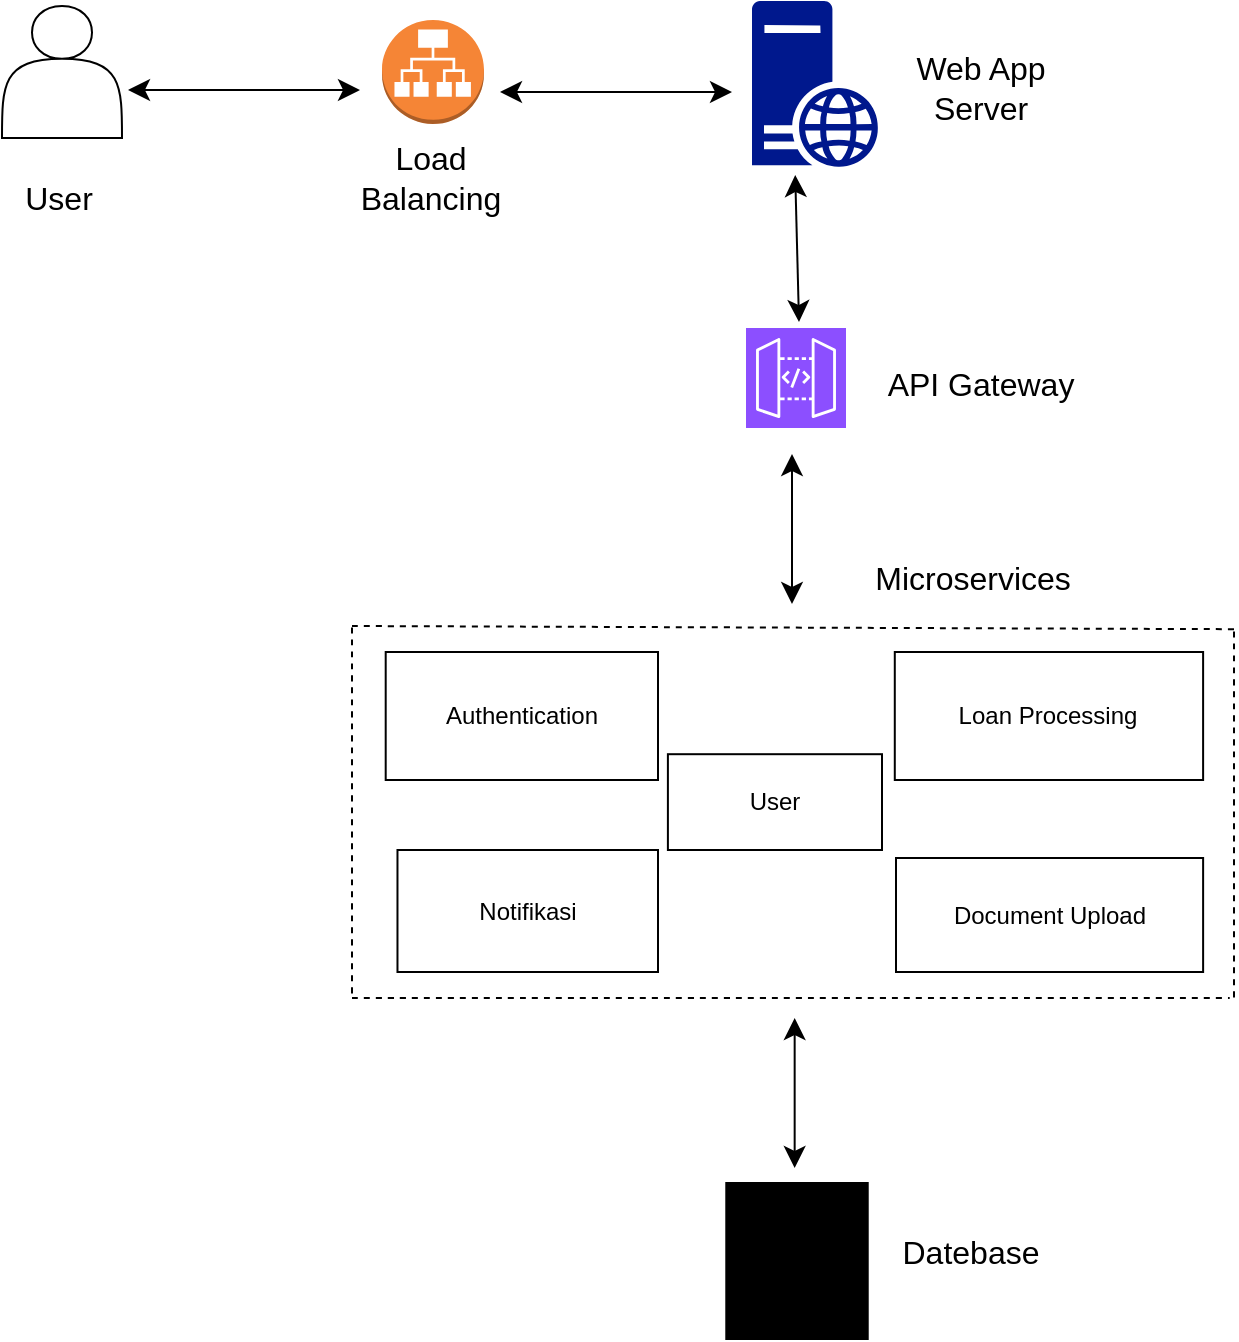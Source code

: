 <mxfile version="28.0.7" pages="2">
  <diagram name="Arsitektur" id="lB_7KA7XiEQYW91HzLqW">
    <mxGraphModel dx="1503" dy="431" grid="0" gridSize="10" guides="1" tooltips="1" connect="1" arrows="1" fold="1" page="0" pageScale="1" pageWidth="850" pageHeight="1100" math="0" shadow="0">
      <root>
        <mxCell id="0" />
        <mxCell id="1" parent="0" />
        <mxCell id="2eMP77ho5U3y5F_dAL8h-41" value="" style="group" parent="1" vertex="1" connectable="0">
          <mxGeometry x="-205" y="80.5" width="616" height="669.5" as="geometry" />
        </mxCell>
        <mxCell id="2eMP77ho5U3y5F_dAL8h-1" value="" style="shape=actor;whiteSpace=wrap;html=1;" parent="2eMP77ho5U3y5F_dAL8h-41" vertex="1">
          <mxGeometry y="2.5" width="60" height="66" as="geometry" />
        </mxCell>
        <mxCell id="2eMP77ho5U3y5F_dAL8h-4" value="" style="outlineConnect=0;dashed=0;verticalLabelPosition=bottom;verticalAlign=top;align=center;html=1;shape=mxgraph.aws3.application_load_balancer;fillColor=#F58536;gradientColor=none;" parent="2eMP77ho5U3y5F_dAL8h-41" vertex="1">
          <mxGeometry x="190" y="9.5" width="51" height="52" as="geometry" />
        </mxCell>
        <mxCell id="2eMP77ho5U3y5F_dAL8h-7" value="" style="endArrow=classic;startArrow=classic;html=1;rounded=0;fontSize=12;startSize=8;endSize=8;curved=1;" parent="2eMP77ho5U3y5F_dAL8h-41" edge="1">
          <mxGeometry width="50" height="50" relative="1" as="geometry">
            <mxPoint x="63" y="44.5" as="sourcePoint" />
            <mxPoint x="179" y="44.5" as="targetPoint" />
          </mxGeometry>
        </mxCell>
        <mxCell id="2eMP77ho5U3y5F_dAL8h-8" value="" style="sketch=0;points=[[0,0,0],[0.25,0,0],[0.5,0,0],[0.75,0,0],[1,0,0],[0,1,0],[0.25,1,0],[0.5,1,0],[0.75,1,0],[1,1,0],[0,0.25,0],[0,0.5,0],[0,0.75,0],[1,0.25,0],[1,0.5,0],[1,0.75,0]];outlineConnect=0;fontColor=#232F3E;fillColor=#8C4FFF;strokeColor=#ffffff;dashed=0;verticalLabelPosition=bottom;verticalAlign=top;align=center;html=1;fontSize=12;fontStyle=0;aspect=fixed;shape=mxgraph.aws4.resourceIcon;resIcon=mxgraph.aws4.api_gateway;" parent="2eMP77ho5U3y5F_dAL8h-41" vertex="1">
          <mxGeometry x="372" y="163.5" width="50" height="50" as="geometry" />
        </mxCell>
        <mxCell id="2eMP77ho5U3y5F_dAL8h-15" value="" style="group" parent="2eMP77ho5U3y5F_dAL8h-41" vertex="1" connectable="0">
          <mxGeometry x="175" y="312.5" width="441" height="188" as="geometry" />
        </mxCell>
        <mxCell id="2eMP77ho5U3y5F_dAL8h-11" value="" style="endArrow=none;dashed=1;html=1;rounded=0;fontSize=12;startSize=8;endSize=8;curved=1;" parent="2eMP77ho5U3y5F_dAL8h-15" edge="1">
          <mxGeometry width="50" height="50" relative="1" as="geometry">
            <mxPoint as="sourcePoint" />
            <mxPoint x="441.0" y="1.597" as="targetPoint" />
          </mxGeometry>
        </mxCell>
        <mxCell id="2eMP77ho5U3y5F_dAL8h-12" value="" style="endArrow=none;dashed=1;html=1;rounded=0;fontSize=12;startSize=8;endSize=8;curved=1;" parent="2eMP77ho5U3y5F_dAL8h-15" edge="1">
          <mxGeometry width="50" height="50" relative="1" as="geometry">
            <mxPoint y="0.798" as="sourcePoint" />
            <mxPoint y="186.004" as="targetPoint" />
          </mxGeometry>
        </mxCell>
        <mxCell id="2eMP77ho5U3y5F_dAL8h-13" value="" style="endArrow=none;dashed=1;html=1;rounded=0;fontSize=12;startSize=8;endSize=8;curved=1;" parent="2eMP77ho5U3y5F_dAL8h-15" edge="1">
          <mxGeometry width="50" height="50" relative="1" as="geometry">
            <mxPoint y="186.004" as="sourcePoint" />
            <mxPoint x="438.849" y="186.004" as="targetPoint" />
          </mxGeometry>
        </mxCell>
        <mxCell id="2eMP77ho5U3y5F_dAL8h-14" value="" style="endArrow=none;dashed=1;html=1;rounded=0;fontSize=12;startSize=8;endSize=8;curved=1;" parent="2eMP77ho5U3y5F_dAL8h-15" edge="1">
          <mxGeometry width="50" height="50" relative="1" as="geometry">
            <mxPoint x="441.0" y="2.794" as="sourcePoint" />
            <mxPoint x="441.0" y="188" as="targetPoint" />
          </mxGeometry>
        </mxCell>
        <mxCell id="2eMP77ho5U3y5F_dAL8h-18" value="User" style="rounded=0;whiteSpace=wrap;html=1;" parent="2eMP77ho5U3y5F_dAL8h-15" vertex="1">
          <mxGeometry x="157.95" y="64.1" width="107.05" height="47.9" as="geometry" />
        </mxCell>
        <mxCell id="2eMP77ho5U3y5F_dAL8h-20" value="Loan Processing" style="rounded=0;whiteSpace=wrap;html=1;" parent="2eMP77ho5U3y5F_dAL8h-15" vertex="1">
          <mxGeometry x="271.395" y="13" width="154.16" height="64" as="geometry" />
        </mxCell>
        <mxCell id="2eMP77ho5U3y5F_dAL8h-21" style="edgeStyle=none;curved=1;rounded=0;orthogonalLoop=1;jettySize=auto;html=1;exitX=1;exitY=0.5;exitDx=0;exitDy=0;fontSize=12;startSize=8;endSize=8;" parent="2eMP77ho5U3y5F_dAL8h-15" source="2eMP77ho5U3y5F_dAL8h-20" target="2eMP77ho5U3y5F_dAL8h-20" edge="1">
          <mxGeometry relative="1" as="geometry" />
        </mxCell>
        <mxCell id="2eMP77ho5U3y5F_dAL8h-22" value="Notifikasi" style="rounded=0;whiteSpace=wrap;html=1;" parent="2eMP77ho5U3y5F_dAL8h-15" vertex="1">
          <mxGeometry x="22.74" y="112" width="130.26" height="61" as="geometry" />
        </mxCell>
        <mxCell id="2eMP77ho5U3y5F_dAL8h-23" value="Document Upload" style="rounded=0;whiteSpace=wrap;html=1;" parent="2eMP77ho5U3y5F_dAL8h-15" vertex="1">
          <mxGeometry x="272" y="116" width="153.56" height="57" as="geometry" />
        </mxCell>
        <mxCell id="2eMP77ho5U3y5F_dAL8h-16" value="Authentication" style="rounded=0;whiteSpace=wrap;html=1;" parent="2eMP77ho5U3y5F_dAL8h-15" vertex="1">
          <mxGeometry x="16.85" y="13" width="136.15" height="64" as="geometry" />
        </mxCell>
        <mxCell id="2eMP77ho5U3y5F_dAL8h-27" value="" style="sketch=0;verticalLabelPosition=bottom;sketch=0;aspect=fixed;html=1;verticalAlign=top;strokeColor=none;fillColor=#000000;align=center;outlineConnect=0;pointerEvents=1;shape=mxgraph.citrix2.site_database;" parent="2eMP77ho5U3y5F_dAL8h-41" vertex="1">
          <mxGeometry x="361.64" y="590.5" width="71.72" height="79" as="geometry" />
        </mxCell>
        <mxCell id="2eMP77ho5U3y5F_dAL8h-28" value="User" style="text;html=1;align=center;verticalAlign=middle;resizable=0;points=[];autosize=1;strokeColor=none;fillColor=none;fontSize=16;" parent="2eMP77ho5U3y5F_dAL8h-41" vertex="1">
          <mxGeometry x="1.5" y="83" width="52" height="31" as="geometry" />
        </mxCell>
        <mxCell id="2eMP77ho5U3y5F_dAL8h-29" value="Load&lt;div&gt;Balancing&lt;/div&gt;" style="text;html=1;align=center;verticalAlign=middle;resizable=0;points=[];autosize=1;strokeColor=none;fillColor=none;fontSize=16;" parent="2eMP77ho5U3y5F_dAL8h-41" vertex="1">
          <mxGeometry x="169.5" y="63" width="88" height="50" as="geometry" />
        </mxCell>
        <mxCell id="2eMP77ho5U3y5F_dAL8h-30" value="" style="endArrow=classic;startArrow=classic;html=1;rounded=0;fontSize=12;startSize=8;endSize=8;curved=1;" parent="2eMP77ho5U3y5F_dAL8h-41" edge="1">
          <mxGeometry width="50" height="50" relative="1" as="geometry">
            <mxPoint x="249" y="45.5" as="sourcePoint" />
            <mxPoint x="365" y="45.5" as="targetPoint" />
          </mxGeometry>
        </mxCell>
        <mxCell id="2eMP77ho5U3y5F_dAL8h-31" value="Web App&lt;div&gt;Server&lt;/div&gt;" style="text;html=1;align=center;verticalAlign=middle;resizable=0;points=[];autosize=1;strokeColor=none;fillColor=none;fontSize=16;" parent="2eMP77ho5U3y5F_dAL8h-41" vertex="1">
          <mxGeometry x="447" y="18.5" width="83" height="50" as="geometry" />
        </mxCell>
        <mxCell id="2eMP77ho5U3y5F_dAL8h-32" value="" style="sketch=0;aspect=fixed;pointerEvents=1;shadow=0;dashed=0;html=1;strokeColor=none;labelPosition=center;verticalLabelPosition=bottom;verticalAlign=top;align=center;fillColor=#00188D;shape=mxgraph.mscae.enterprise.web_server" parent="2eMP77ho5U3y5F_dAL8h-41" vertex="1">
          <mxGeometry x="375" width="63.08" height="83" as="geometry" />
        </mxCell>
        <mxCell id="2eMP77ho5U3y5F_dAL8h-33" value="API Gateway" style="text;html=1;align=center;verticalAlign=middle;resizable=0;points=[];autosize=1;strokeColor=none;fillColor=none;fontSize=16;" parent="2eMP77ho5U3y5F_dAL8h-41" vertex="1">
          <mxGeometry x="433" y="175.5" width="111" height="31" as="geometry" />
        </mxCell>
        <mxCell id="2eMP77ho5U3y5F_dAL8h-34" value="" style="endArrow=classic;startArrow=classic;html=1;rounded=0;fontSize=12;startSize=8;endSize=8;curved=1;entryX=0.75;entryY=0;entryDx=0;entryDy=0;entryPerimeter=0;" parent="2eMP77ho5U3y5F_dAL8h-41" edge="1">
          <mxGeometry width="50" height="50" relative="1" as="geometry">
            <mxPoint x="396.608" y="87" as="sourcePoint" />
            <mxPoint x="398.5" y="160.5" as="targetPoint" />
          </mxGeometry>
        </mxCell>
        <mxCell id="2eMP77ho5U3y5F_dAL8h-35" value="" style="endArrow=classic;startArrow=classic;html=1;rounded=0;fontSize=12;startSize=8;endSize=8;curved=1;" parent="2eMP77ho5U3y5F_dAL8h-41" edge="1">
          <mxGeometry width="50" height="50" relative="1" as="geometry">
            <mxPoint x="395" y="226.5" as="sourcePoint" />
            <mxPoint x="395" y="301.5" as="targetPoint" />
          </mxGeometry>
        </mxCell>
        <mxCell id="2eMP77ho5U3y5F_dAL8h-36" value="" style="endArrow=classic;startArrow=classic;html=1;rounded=0;fontSize=12;startSize=8;endSize=8;curved=1;" parent="2eMP77ho5U3y5F_dAL8h-41" edge="1">
          <mxGeometry width="50" height="50" relative="1" as="geometry">
            <mxPoint x="396.33" y="508.5" as="sourcePoint" />
            <mxPoint x="396.33" y="583.5" as="targetPoint" />
          </mxGeometry>
        </mxCell>
        <mxCell id="2eMP77ho5U3y5F_dAL8h-38" value="Datebase" style="text;html=1;align=center;verticalAlign=middle;resizable=0;points=[];autosize=1;strokeColor=none;fillColor=none;fontSize=16;" parent="2eMP77ho5U3y5F_dAL8h-41" vertex="1">
          <mxGeometry x="440.5" y="610" width="87" height="31" as="geometry" />
        </mxCell>
        <mxCell id="2eMP77ho5U3y5F_dAL8h-37" value="Microservices" style="text;html=1;align=center;verticalAlign=middle;resizable=0;points=[];autosize=1;strokeColor=none;fillColor=none;fontSize=16;" parent="2eMP77ho5U3y5F_dAL8h-41" vertex="1">
          <mxGeometry x="427" y="272.5" width="116" height="31" as="geometry" />
        </mxCell>
      </root>
    </mxGraphModel>
  </diagram>
  <diagram id="8Bj6el81kYeX9GIMPkU8" name="ERD">
    <mxGraphModel dx="1903" dy="831" grid="0" gridSize="10" guides="1" tooltips="1" connect="1" arrows="1" fold="1" page="0" pageScale="1" pageWidth="850" pageHeight="1100" math="0" shadow="0">
      <root>
        <mxCell id="0" />
        <mxCell id="1" parent="0" />
        <mxCell id="0D0t0_-UXOenFO9NXW2c-89" value="" style="group" parent="1" vertex="1" connectable="0">
          <mxGeometry x="-446" width="1255" height="631" as="geometry" />
        </mxCell>
        <mxCell id="QjdaZ1zYRI177BkUbYcg-91" value="Installments" style="shape=table;startSize=30;container=1;collapsible=1;childLayout=tableLayout;fixedRows=1;rowLines=0;fontStyle=1;align=center;resizeLast=1;html=1;" parent="0D0t0_-UXOenFO9NXW2c-89" vertex="1">
          <mxGeometry x="1075" y="24" width="180" height="210" as="geometry" />
        </mxCell>
        <mxCell id="QjdaZ1zYRI177BkUbYcg-92" value="" style="shape=tableRow;horizontal=0;startSize=0;swimlaneHead=0;swimlaneBody=0;fillColor=none;collapsible=0;dropTarget=0;points=[[0,0.5],[1,0.5]];portConstraint=eastwest;top=0;left=0;right=0;bottom=1;" parent="QjdaZ1zYRI177BkUbYcg-91" vertex="1">
          <mxGeometry y="30" width="180" height="30" as="geometry" />
        </mxCell>
        <mxCell id="QjdaZ1zYRI177BkUbYcg-93" value="PK" style="shape=partialRectangle;connectable=0;fillColor=none;top=0;left=0;bottom=0;right=0;fontStyle=1;overflow=hidden;whiteSpace=wrap;html=1;" parent="QjdaZ1zYRI177BkUbYcg-92" vertex="1">
          <mxGeometry width="30" height="30" as="geometry">
            <mxRectangle width="30" height="30" as="alternateBounds" />
          </mxGeometry>
        </mxCell>
        <mxCell id="QjdaZ1zYRI177BkUbYcg-94" value="install_id" style="shape=partialRectangle;connectable=0;fillColor=none;top=0;left=0;bottom=0;right=0;align=left;spacingLeft=6;fontStyle=5;overflow=hidden;whiteSpace=wrap;html=1;" parent="QjdaZ1zYRI177BkUbYcg-92" vertex="1">
          <mxGeometry x="30" width="150" height="30" as="geometry">
            <mxRectangle width="150" height="30" as="alternateBounds" />
          </mxGeometry>
        </mxCell>
        <mxCell id="QjdaZ1zYRI177BkUbYcg-95" value="" style="shape=tableRow;horizontal=0;startSize=0;swimlaneHead=0;swimlaneBody=0;fillColor=none;collapsible=0;dropTarget=0;points=[[0,0.5],[1,0.5]];portConstraint=eastwest;top=0;left=0;right=0;bottom=0;" parent="QjdaZ1zYRI177BkUbYcg-91" vertex="1">
          <mxGeometry y="60" width="180" height="30" as="geometry" />
        </mxCell>
        <mxCell id="QjdaZ1zYRI177BkUbYcg-96" value="FK" style="shape=partialRectangle;connectable=0;fillColor=none;top=0;left=0;bottom=0;right=0;editable=1;overflow=hidden;whiteSpace=wrap;html=1;" parent="QjdaZ1zYRI177BkUbYcg-95" vertex="1">
          <mxGeometry width="30" height="30" as="geometry">
            <mxRectangle width="30" height="30" as="alternateBounds" />
          </mxGeometry>
        </mxCell>
        <mxCell id="QjdaZ1zYRI177BkUbYcg-97" value="loan_id" style="shape=partialRectangle;connectable=0;fillColor=none;top=0;left=0;bottom=0;right=0;align=left;spacingLeft=6;overflow=hidden;whiteSpace=wrap;html=1;" parent="QjdaZ1zYRI177BkUbYcg-95" vertex="1">
          <mxGeometry x="30" width="150" height="30" as="geometry">
            <mxRectangle width="150" height="30" as="alternateBounds" />
          </mxGeometry>
        </mxCell>
        <mxCell id="QjdaZ1zYRI177BkUbYcg-101" value="" style="shape=tableRow;horizontal=0;startSize=0;swimlaneHead=0;swimlaneBody=0;fillColor=none;collapsible=0;dropTarget=0;points=[[0,0.5],[1,0.5]];portConstraint=eastwest;top=0;left=0;right=0;bottom=0;" parent="QjdaZ1zYRI177BkUbYcg-91" vertex="1">
          <mxGeometry y="90" width="180" height="30" as="geometry" />
        </mxCell>
        <mxCell id="QjdaZ1zYRI177BkUbYcg-102" value="" style="shape=partialRectangle;connectable=0;fillColor=none;top=0;left=0;bottom=0;right=0;editable=1;overflow=hidden;whiteSpace=wrap;html=1;" parent="QjdaZ1zYRI177BkUbYcg-101" vertex="1">
          <mxGeometry width="30" height="30" as="geometry">
            <mxRectangle width="30" height="30" as="alternateBounds" />
          </mxGeometry>
        </mxCell>
        <mxCell id="QjdaZ1zYRI177BkUbYcg-103" value="amount" style="shape=partialRectangle;connectable=0;fillColor=none;top=0;left=0;bottom=0;right=0;align=left;spacingLeft=6;overflow=hidden;whiteSpace=wrap;html=1;" parent="QjdaZ1zYRI177BkUbYcg-101" vertex="1">
          <mxGeometry x="30" width="150" height="30" as="geometry">
            <mxRectangle width="150" height="30" as="alternateBounds" />
          </mxGeometry>
        </mxCell>
        <mxCell id="QjdaZ1zYRI177BkUbYcg-108" value="" style="shape=tableRow;horizontal=0;startSize=0;swimlaneHead=0;swimlaneBody=0;fillColor=none;collapsible=0;dropTarget=0;points=[[0,0.5],[1,0.5]];portConstraint=eastwest;top=0;left=0;right=0;bottom=0;" parent="QjdaZ1zYRI177BkUbYcg-91" vertex="1">
          <mxGeometry y="120" width="180" height="30" as="geometry" />
        </mxCell>
        <mxCell id="QjdaZ1zYRI177BkUbYcg-109" value="" style="shape=partialRectangle;connectable=0;fillColor=none;top=0;left=0;bottom=0;right=0;editable=1;overflow=hidden;whiteSpace=wrap;html=1;" parent="QjdaZ1zYRI177BkUbYcg-108" vertex="1">
          <mxGeometry width="30" height="30" as="geometry">
            <mxRectangle width="30" height="30" as="alternateBounds" />
          </mxGeometry>
        </mxCell>
        <mxCell id="QjdaZ1zYRI177BkUbYcg-110" value="payment_date" style="shape=partialRectangle;connectable=0;fillColor=none;top=0;left=0;bottom=0;right=0;align=left;spacingLeft=6;overflow=hidden;whiteSpace=wrap;html=1;" parent="QjdaZ1zYRI177BkUbYcg-108" vertex="1">
          <mxGeometry x="30" width="150" height="30" as="geometry">
            <mxRectangle width="150" height="30" as="alternateBounds" />
          </mxGeometry>
        </mxCell>
        <mxCell id="QjdaZ1zYRI177BkUbYcg-98" value="" style="shape=tableRow;horizontal=0;startSize=0;swimlaneHead=0;swimlaneBody=0;fillColor=none;collapsible=0;dropTarget=0;points=[[0,0.5],[1,0.5]];portConstraint=eastwest;top=0;left=0;right=0;bottom=0;" parent="QjdaZ1zYRI177BkUbYcg-91" vertex="1">
          <mxGeometry y="150" width="180" height="30" as="geometry" />
        </mxCell>
        <mxCell id="QjdaZ1zYRI177BkUbYcg-99" value="" style="shape=partialRectangle;connectable=0;fillColor=none;top=0;left=0;bottom=0;right=0;editable=1;overflow=hidden;whiteSpace=wrap;html=1;" parent="QjdaZ1zYRI177BkUbYcg-98" vertex="1">
          <mxGeometry width="30" height="30" as="geometry">
            <mxRectangle width="30" height="30" as="alternateBounds" />
          </mxGeometry>
        </mxCell>
        <mxCell id="QjdaZ1zYRI177BkUbYcg-100" value="payment_type" style="shape=partialRectangle;connectable=0;fillColor=none;top=0;left=0;bottom=0;right=0;align=left;spacingLeft=6;overflow=hidden;whiteSpace=wrap;html=1;" parent="QjdaZ1zYRI177BkUbYcg-98" vertex="1">
          <mxGeometry x="30" width="150" height="30" as="geometry">
            <mxRectangle width="150" height="30" as="alternateBounds" />
          </mxGeometry>
        </mxCell>
        <mxCell id="QjdaZ1zYRI177BkUbYcg-105" value="" style="shape=tableRow;horizontal=0;startSize=0;swimlaneHead=0;swimlaneBody=0;fillColor=none;collapsible=0;dropTarget=0;points=[[0,0.5],[1,0.5]];portConstraint=eastwest;top=0;left=0;right=0;bottom=0;" parent="QjdaZ1zYRI177BkUbYcg-91" vertex="1">
          <mxGeometry y="180" width="180" height="30" as="geometry" />
        </mxCell>
        <mxCell id="QjdaZ1zYRI177BkUbYcg-106" value="" style="shape=partialRectangle;connectable=0;fillColor=none;top=0;left=0;bottom=0;right=0;editable=1;overflow=hidden;whiteSpace=wrap;html=1;" parent="QjdaZ1zYRI177BkUbYcg-105" vertex="1">
          <mxGeometry width="30" height="30" as="geometry">
            <mxRectangle width="30" height="30" as="alternateBounds" />
          </mxGeometry>
        </mxCell>
        <mxCell id="QjdaZ1zYRI177BkUbYcg-107" value="status" style="shape=partialRectangle;connectable=0;fillColor=none;top=0;left=0;bottom=0;right=0;align=left;spacingLeft=6;overflow=hidden;whiteSpace=wrap;html=1;" parent="QjdaZ1zYRI177BkUbYcg-105" vertex="1">
          <mxGeometry x="30" width="150" height="30" as="geometry">
            <mxRectangle width="150" height="30" as="alternateBounds" />
          </mxGeometry>
        </mxCell>
        <mxCell id="QjdaZ1zYRI177BkUbYcg-1" value="Users" style="shape=table;startSize=30;container=1;collapsible=1;childLayout=tableLayout;fixedRows=1;rowLines=0;fontStyle=1;align=center;resizeLast=1;html=1;" parent="0D0t0_-UXOenFO9NXW2c-89" vertex="1">
          <mxGeometry x="254" y="28" width="180" height="335" as="geometry" />
        </mxCell>
        <mxCell id="QjdaZ1zYRI177BkUbYcg-2" value="" style="shape=tableRow;horizontal=0;startSize=0;swimlaneHead=0;swimlaneBody=0;fillColor=none;collapsible=0;dropTarget=0;points=[[0,0.5],[1,0.5]];portConstraint=eastwest;top=0;left=0;right=0;bottom=1;" parent="QjdaZ1zYRI177BkUbYcg-1" vertex="1">
          <mxGeometry y="30" width="180" height="30" as="geometry" />
        </mxCell>
        <mxCell id="QjdaZ1zYRI177BkUbYcg-3" value="PK" style="shape=partialRectangle;connectable=0;fillColor=none;top=0;left=0;bottom=0;right=0;fontStyle=1;overflow=hidden;whiteSpace=wrap;html=1;container=0;" parent="QjdaZ1zYRI177BkUbYcg-2" vertex="1">
          <mxGeometry width="30" height="30" as="geometry">
            <mxRectangle width="30" height="30" as="alternateBounds" />
          </mxGeometry>
        </mxCell>
        <mxCell id="QjdaZ1zYRI177BkUbYcg-4" value="user_id" style="shape=partialRectangle;connectable=0;fillColor=none;top=0;left=0;bottom=0;right=0;align=left;spacingLeft=6;fontStyle=5;overflow=hidden;whiteSpace=wrap;html=1;container=0;" parent="QjdaZ1zYRI177BkUbYcg-2" vertex="1">
          <mxGeometry x="30" width="150" height="30" as="geometry">
            <mxRectangle width="150" height="30" as="alternateBounds" />
          </mxGeometry>
        </mxCell>
        <mxCell id="QjdaZ1zYRI177BkUbYcg-5" value="" style="shape=tableRow;horizontal=0;startSize=0;swimlaneHead=0;swimlaneBody=0;fillColor=none;collapsible=0;dropTarget=0;points=[[0,0.5],[1,0.5]];portConstraint=eastwest;top=0;left=0;right=0;bottom=0;" parent="QjdaZ1zYRI177BkUbYcg-1" vertex="1">
          <mxGeometry y="60" width="180" height="30" as="geometry" />
        </mxCell>
        <mxCell id="QjdaZ1zYRI177BkUbYcg-6" value="" style="shape=partialRectangle;connectable=0;fillColor=none;top=0;left=0;bottom=0;right=0;editable=1;overflow=hidden;whiteSpace=wrap;html=1;container=0;" parent="QjdaZ1zYRI177BkUbYcg-5" vertex="1">
          <mxGeometry width="30" height="30" as="geometry">
            <mxRectangle width="30" height="30" as="alternateBounds" />
          </mxGeometry>
        </mxCell>
        <mxCell id="QjdaZ1zYRI177BkUbYcg-7" value="name" style="shape=partialRectangle;connectable=0;fillColor=none;top=0;left=0;bottom=0;right=0;align=left;spacingLeft=6;overflow=hidden;whiteSpace=wrap;html=1;container=0;" parent="QjdaZ1zYRI177BkUbYcg-5" vertex="1">
          <mxGeometry x="30" width="150" height="30" as="geometry">
            <mxRectangle width="150" height="30" as="alternateBounds" />
          </mxGeometry>
        </mxCell>
        <mxCell id="QjdaZ1zYRI177BkUbYcg-8" value="" style="shape=tableRow;horizontal=0;startSize=0;swimlaneHead=0;swimlaneBody=0;fillColor=none;collapsible=0;dropTarget=0;points=[[0,0.5],[1,0.5]];portConstraint=eastwest;top=0;left=0;right=0;bottom=0;" parent="QjdaZ1zYRI177BkUbYcg-1" vertex="1">
          <mxGeometry y="90" width="180" height="35" as="geometry" />
        </mxCell>
        <mxCell id="QjdaZ1zYRI177BkUbYcg-9" value="" style="shape=partialRectangle;connectable=0;fillColor=none;top=0;left=0;bottom=0;right=0;editable=1;overflow=hidden;whiteSpace=wrap;html=1;container=0;" parent="QjdaZ1zYRI177BkUbYcg-8" vertex="1">
          <mxGeometry width="30" height="35" as="geometry">
            <mxRectangle width="30" height="35" as="alternateBounds" />
          </mxGeometry>
        </mxCell>
        <mxCell id="QjdaZ1zYRI177BkUbYcg-10" value="email" style="shape=partialRectangle;connectable=0;fillColor=none;top=0;left=0;bottom=0;right=0;align=left;spacingLeft=6;overflow=hidden;whiteSpace=wrap;html=1;container=0;" parent="QjdaZ1zYRI177BkUbYcg-8" vertex="1">
          <mxGeometry x="30" width="150" height="35" as="geometry">
            <mxRectangle width="150" height="35" as="alternateBounds" />
          </mxGeometry>
        </mxCell>
        <mxCell id="QjdaZ1zYRI177BkUbYcg-11" value="" style="shape=tableRow;horizontal=0;startSize=0;swimlaneHead=0;swimlaneBody=0;fillColor=none;collapsible=0;dropTarget=0;points=[[0,0.5],[1,0.5]];portConstraint=eastwest;top=0;left=0;right=0;bottom=0;" parent="QjdaZ1zYRI177BkUbYcg-1" vertex="1">
          <mxGeometry y="125" width="180" height="30" as="geometry" />
        </mxCell>
        <mxCell id="QjdaZ1zYRI177BkUbYcg-12" value="" style="shape=partialRectangle;connectable=0;fillColor=none;top=0;left=0;bottom=0;right=0;editable=1;overflow=hidden;whiteSpace=wrap;html=1;container=0;" parent="QjdaZ1zYRI177BkUbYcg-11" vertex="1">
          <mxGeometry width="30" height="30" as="geometry">
            <mxRectangle width="30" height="30" as="alternateBounds" />
          </mxGeometry>
        </mxCell>
        <mxCell id="QjdaZ1zYRI177BkUbYcg-13" value="ktp_number" style="shape=partialRectangle;connectable=0;fillColor=none;top=0;left=0;bottom=0;right=0;align=left;spacingLeft=6;overflow=hidden;whiteSpace=wrap;html=1;container=0;" parent="QjdaZ1zYRI177BkUbYcg-11" vertex="1">
          <mxGeometry x="30" width="150" height="30" as="geometry">
            <mxRectangle width="150" height="30" as="alternateBounds" />
          </mxGeometry>
        </mxCell>
        <mxCell id="0D0t0_-UXOenFO9NXW2c-4" value="" style="shape=tableRow;horizontal=0;startSize=0;swimlaneHead=0;swimlaneBody=0;fillColor=none;collapsible=0;dropTarget=0;points=[[0,0.5],[1,0.5]];portConstraint=eastwest;top=0;left=0;right=0;bottom=0;" parent="QjdaZ1zYRI177BkUbYcg-1" vertex="1">
          <mxGeometry y="155" width="180" height="30" as="geometry" />
        </mxCell>
        <mxCell id="0D0t0_-UXOenFO9NXW2c-5" value="" style="shape=partialRectangle;connectable=0;fillColor=none;top=0;left=0;bottom=0;right=0;editable=1;overflow=hidden;whiteSpace=wrap;html=1;container=0;" parent="0D0t0_-UXOenFO9NXW2c-4" vertex="1">
          <mxGeometry width="30" height="30" as="geometry">
            <mxRectangle width="30" height="30" as="alternateBounds" />
          </mxGeometry>
        </mxCell>
        <mxCell id="0D0t0_-UXOenFO9NXW2c-6" value="alamat" style="shape=partialRectangle;connectable=0;fillColor=none;top=0;left=0;bottom=0;right=0;align=left;spacingLeft=6;overflow=hidden;whiteSpace=wrap;html=1;container=0;" parent="0D0t0_-UXOenFO9NXW2c-4" vertex="1">
          <mxGeometry x="30" width="150" height="30" as="geometry">
            <mxRectangle width="150" height="30" as="alternateBounds" />
          </mxGeometry>
        </mxCell>
        <mxCell id="0D0t0_-UXOenFO9NXW2c-1" value="" style="shape=tableRow;horizontal=0;startSize=0;swimlaneHead=0;swimlaneBody=0;fillColor=none;collapsible=0;dropTarget=0;points=[[0,0.5],[1,0.5]];portConstraint=eastwest;top=0;left=0;right=0;bottom=0;" parent="QjdaZ1zYRI177BkUbYcg-1" vertex="1">
          <mxGeometry y="185" width="180" height="30" as="geometry" />
        </mxCell>
        <mxCell id="0D0t0_-UXOenFO9NXW2c-2" value="" style="shape=partialRectangle;connectable=0;fillColor=none;top=0;left=0;bottom=0;right=0;editable=1;overflow=hidden;whiteSpace=wrap;html=1;container=0;" parent="0D0t0_-UXOenFO9NXW2c-1" vertex="1">
          <mxGeometry width="30" height="30" as="geometry">
            <mxRectangle width="30" height="30" as="alternateBounds" />
          </mxGeometry>
        </mxCell>
        <mxCell id="0D0t0_-UXOenFO9NXW2c-3" value="phone_number" style="shape=partialRectangle;connectable=0;fillColor=none;top=0;left=0;bottom=0;right=0;align=left;spacingLeft=6;overflow=hidden;whiteSpace=wrap;html=1;container=0;" parent="0D0t0_-UXOenFO9NXW2c-1" vertex="1">
          <mxGeometry x="30" width="150" height="30" as="geometry">
            <mxRectangle width="150" height="30" as="alternateBounds" />
          </mxGeometry>
        </mxCell>
        <mxCell id="QjdaZ1zYRI177BkUbYcg-17" value="" style="shape=tableRow;horizontal=0;startSize=0;swimlaneHead=0;swimlaneBody=0;fillColor=none;collapsible=0;dropTarget=0;points=[[0,0.5],[1,0.5]];portConstraint=eastwest;top=0;left=0;right=0;bottom=0;" parent="QjdaZ1zYRI177BkUbYcg-1" vertex="1">
          <mxGeometry y="215" width="180" height="30" as="geometry" />
        </mxCell>
        <mxCell id="QjdaZ1zYRI177BkUbYcg-18" value="" style="shape=partialRectangle;connectable=0;fillColor=none;top=0;left=0;bottom=0;right=0;editable=1;overflow=hidden;whiteSpace=wrap;html=1;container=0;" parent="QjdaZ1zYRI177BkUbYcg-17" vertex="1">
          <mxGeometry width="30" height="30" as="geometry">
            <mxRectangle width="30" height="30" as="alternateBounds" />
          </mxGeometry>
        </mxCell>
        <mxCell id="QjdaZ1zYRI177BkUbYcg-19" value="password_hash" style="shape=partialRectangle;connectable=0;fillColor=none;top=0;left=0;bottom=0;right=0;align=left;spacingLeft=6;overflow=hidden;whiteSpace=wrap;html=1;container=0;" parent="QjdaZ1zYRI177BkUbYcg-17" vertex="1">
          <mxGeometry x="30" width="150" height="30" as="geometry">
            <mxRectangle width="150" height="30" as="alternateBounds" />
          </mxGeometry>
        </mxCell>
        <mxCell id="QjdaZ1zYRI177BkUbYcg-36" value="" style="shape=tableRow;horizontal=0;startSize=0;swimlaneHead=0;swimlaneBody=0;fillColor=none;collapsible=0;dropTarget=0;points=[[0,0.5],[1,0.5]];portConstraint=eastwest;top=0;left=0;right=0;bottom=0;" parent="QjdaZ1zYRI177BkUbYcg-1" vertex="1">
          <mxGeometry y="245" width="180" height="30" as="geometry" />
        </mxCell>
        <mxCell id="QjdaZ1zYRI177BkUbYcg-37" value="" style="shape=partialRectangle;connectable=0;fillColor=none;top=0;left=0;bottom=0;right=0;editable=1;overflow=hidden;whiteSpace=wrap;html=1;container=0;" parent="QjdaZ1zYRI177BkUbYcg-36" vertex="1">
          <mxGeometry width="30" height="30" as="geometry">
            <mxRectangle width="30" height="30" as="alternateBounds" />
          </mxGeometry>
        </mxCell>
        <mxCell id="QjdaZ1zYRI177BkUbYcg-38" value="biometric_enabled" style="shape=partialRectangle;connectable=0;fillColor=none;top=0;left=0;bottom=0;right=0;align=left;spacingLeft=6;overflow=hidden;whiteSpace=wrap;html=1;container=0;" parent="QjdaZ1zYRI177BkUbYcg-36" vertex="1">
          <mxGeometry x="30" width="150" height="30" as="geometry">
            <mxRectangle width="150" height="30" as="alternateBounds" />
          </mxGeometry>
        </mxCell>
        <mxCell id="QjdaZ1zYRI177BkUbYcg-39" value="" style="shape=tableRow;horizontal=0;startSize=0;swimlaneHead=0;swimlaneBody=0;fillColor=none;collapsible=0;dropTarget=0;points=[[0,0.5],[1,0.5]];portConstraint=eastwest;top=0;left=0;right=0;bottom=0;" parent="QjdaZ1zYRI177BkUbYcg-1" vertex="1">
          <mxGeometry y="275" width="180" height="30" as="geometry" />
        </mxCell>
        <mxCell id="QjdaZ1zYRI177BkUbYcg-40" value="" style="shape=partialRectangle;connectable=0;fillColor=none;top=0;left=0;bottom=0;right=0;editable=1;overflow=hidden;whiteSpace=wrap;html=1;container=0;" parent="QjdaZ1zYRI177BkUbYcg-39" vertex="1">
          <mxGeometry width="30" height="30" as="geometry">
            <mxRectangle width="30" height="30" as="alternateBounds" />
          </mxGeometry>
        </mxCell>
        <mxCell id="QjdaZ1zYRI177BkUbYcg-41" value="document_id" style="shape=partialRectangle;connectable=0;fillColor=none;top=0;left=0;bottom=0;right=0;align=left;spacingLeft=6;overflow=hidden;whiteSpace=wrap;html=1;container=0;" parent="QjdaZ1zYRI177BkUbYcg-39" vertex="1">
          <mxGeometry x="30" width="150" height="30" as="geometry">
            <mxRectangle width="150" height="30" as="alternateBounds" />
          </mxGeometry>
        </mxCell>
        <mxCell id="QjdaZ1zYRI177BkUbYcg-42" value="" style="shape=tableRow;horizontal=0;startSize=0;swimlaneHead=0;swimlaneBody=0;fillColor=none;collapsible=0;dropTarget=0;points=[[0,0.5],[1,0.5]];portConstraint=eastwest;top=0;left=0;right=0;bottom=0;" parent="QjdaZ1zYRI177BkUbYcg-1" vertex="1">
          <mxGeometry y="305" width="180" height="30" as="geometry" />
        </mxCell>
        <mxCell id="QjdaZ1zYRI177BkUbYcg-43" value="" style="shape=partialRectangle;connectable=0;fillColor=none;top=0;left=0;bottom=0;right=0;editable=1;overflow=hidden;whiteSpace=wrap;html=1;container=0;" parent="QjdaZ1zYRI177BkUbYcg-42" vertex="1">
          <mxGeometry width="30" height="30" as="geometry">
            <mxRectangle width="30" height="30" as="alternateBounds" />
          </mxGeometry>
        </mxCell>
        <mxCell id="QjdaZ1zYRI177BkUbYcg-44" value="created_date" style="shape=partialRectangle;connectable=0;fillColor=none;top=0;left=0;bottom=0;right=0;align=left;spacingLeft=6;overflow=hidden;whiteSpace=wrap;html=1;container=0;" parent="QjdaZ1zYRI177BkUbYcg-42" vertex="1">
          <mxGeometry x="30" width="150" height="30" as="geometry">
            <mxRectangle width="150" height="30" as="alternateBounds" />
          </mxGeometry>
        </mxCell>
        <mxCell id="QjdaZ1zYRI177BkUbYcg-45" value="Loan_Application" style="shape=table;startSize=30;container=1;collapsible=1;childLayout=tableLayout;fixedRows=1;rowLines=0;fontStyle=1;align=center;resizeLast=1;html=1;" parent="0D0t0_-UXOenFO9NXW2c-89" vertex="1">
          <mxGeometry x="564" y="28" width="180" height="270" as="geometry" />
        </mxCell>
        <mxCell id="QjdaZ1zYRI177BkUbYcg-46" value="" style="shape=tableRow;horizontal=0;startSize=0;swimlaneHead=0;swimlaneBody=0;fillColor=none;collapsible=0;dropTarget=0;points=[[0,0.5],[1,0.5]];portConstraint=eastwest;top=0;left=0;right=0;bottom=1;" parent="QjdaZ1zYRI177BkUbYcg-45" vertex="1">
          <mxGeometry y="30" width="180" height="30" as="geometry" />
        </mxCell>
        <mxCell id="QjdaZ1zYRI177BkUbYcg-47" value="PK" style="shape=partialRectangle;connectable=0;fillColor=none;top=0;left=0;bottom=0;right=0;fontStyle=1;overflow=hidden;whiteSpace=wrap;html=1;container=0;" parent="QjdaZ1zYRI177BkUbYcg-46" vertex="1">
          <mxGeometry width="30" height="30" as="geometry">
            <mxRectangle width="30" height="30" as="alternateBounds" />
          </mxGeometry>
        </mxCell>
        <mxCell id="QjdaZ1zYRI177BkUbYcg-48" value="application_id" style="shape=partialRectangle;connectable=0;fillColor=none;top=0;left=0;bottom=0;right=0;align=left;spacingLeft=6;fontStyle=5;overflow=hidden;whiteSpace=wrap;html=1;container=0;" parent="QjdaZ1zYRI177BkUbYcg-46" vertex="1">
          <mxGeometry x="30" width="150" height="30" as="geometry">
            <mxRectangle width="150" height="30" as="alternateBounds" />
          </mxGeometry>
        </mxCell>
        <mxCell id="QjdaZ1zYRI177BkUbYcg-49" value="" style="shape=tableRow;horizontal=0;startSize=0;swimlaneHead=0;swimlaneBody=0;fillColor=none;collapsible=0;dropTarget=0;points=[[0,0.5],[1,0.5]];portConstraint=eastwest;top=0;left=0;right=0;bottom=0;" parent="QjdaZ1zYRI177BkUbYcg-45" vertex="1">
          <mxGeometry y="60" width="180" height="30" as="geometry" />
        </mxCell>
        <mxCell id="QjdaZ1zYRI177BkUbYcg-50" value="FK" style="shape=partialRectangle;connectable=0;fillColor=none;top=0;left=0;bottom=0;right=0;editable=1;overflow=hidden;whiteSpace=wrap;html=1;container=0;" parent="QjdaZ1zYRI177BkUbYcg-49" vertex="1">
          <mxGeometry width="30" height="30" as="geometry">
            <mxRectangle width="30" height="30" as="alternateBounds" />
          </mxGeometry>
        </mxCell>
        <mxCell id="QjdaZ1zYRI177BkUbYcg-51" value="user_id" style="shape=partialRectangle;connectable=0;fillColor=none;top=0;left=0;bottom=0;right=0;align=left;spacingLeft=6;overflow=hidden;whiteSpace=wrap;html=1;container=0;" parent="QjdaZ1zYRI177BkUbYcg-49" vertex="1">
          <mxGeometry x="30" width="150" height="30" as="geometry">
            <mxRectangle width="150" height="30" as="alternateBounds" />
          </mxGeometry>
        </mxCell>
        <mxCell id="QjdaZ1zYRI177BkUbYcg-52" value="" style="shape=tableRow;horizontal=0;startSize=0;swimlaneHead=0;swimlaneBody=0;fillColor=none;collapsible=0;dropTarget=0;points=[[0,0.5],[1,0.5]];portConstraint=eastwest;top=0;left=0;right=0;bottom=0;" parent="QjdaZ1zYRI177BkUbYcg-45" vertex="1">
          <mxGeometry y="90" width="180" height="30" as="geometry" />
        </mxCell>
        <mxCell id="QjdaZ1zYRI177BkUbYcg-53" value="" style="shape=partialRectangle;connectable=0;fillColor=none;top=0;left=0;bottom=0;right=0;editable=1;overflow=hidden;whiteSpace=wrap;html=1;container=0;" parent="QjdaZ1zYRI177BkUbYcg-52" vertex="1">
          <mxGeometry width="30" height="30" as="geometry">
            <mxRectangle width="30" height="30" as="alternateBounds" />
          </mxGeometry>
        </mxCell>
        <mxCell id="QjdaZ1zYRI177BkUbYcg-54" value="amount" style="shape=partialRectangle;connectable=0;fillColor=none;top=0;left=0;bottom=0;right=0;align=left;spacingLeft=6;overflow=hidden;whiteSpace=wrap;html=1;container=0;" parent="QjdaZ1zYRI177BkUbYcg-52" vertex="1">
          <mxGeometry x="30" width="150" height="30" as="geometry">
            <mxRectangle width="150" height="30" as="alternateBounds" />
          </mxGeometry>
        </mxCell>
        <mxCell id="QjdaZ1zYRI177BkUbYcg-55" value="" style="shape=tableRow;horizontal=0;startSize=0;swimlaneHead=0;swimlaneBody=0;fillColor=none;collapsible=0;dropTarget=0;points=[[0,0.5],[1,0.5]];portConstraint=eastwest;top=0;left=0;right=0;bottom=0;" parent="QjdaZ1zYRI177BkUbYcg-45" vertex="1">
          <mxGeometry y="120" width="180" height="30" as="geometry" />
        </mxCell>
        <mxCell id="QjdaZ1zYRI177BkUbYcg-56" value="" style="shape=partialRectangle;connectable=0;fillColor=none;top=0;left=0;bottom=0;right=0;editable=1;overflow=hidden;whiteSpace=wrap;html=1;container=0;" parent="QjdaZ1zYRI177BkUbYcg-55" vertex="1">
          <mxGeometry width="30" height="30" as="geometry">
            <mxRectangle width="30" height="30" as="alternateBounds" />
          </mxGeometry>
        </mxCell>
        <mxCell id="QjdaZ1zYRI177BkUbYcg-57" value="tenor_months" style="shape=partialRectangle;connectable=0;fillColor=none;top=0;left=0;bottom=0;right=0;align=left;spacingLeft=6;overflow=hidden;whiteSpace=wrap;html=1;container=0;" parent="QjdaZ1zYRI177BkUbYcg-55" vertex="1">
          <mxGeometry x="30" width="150" height="30" as="geometry">
            <mxRectangle width="150" height="30" as="alternateBounds" />
          </mxGeometry>
        </mxCell>
        <mxCell id="QjdaZ1zYRI177BkUbYcg-59" value="" style="shape=tableRow;horizontal=0;startSize=0;swimlaneHead=0;swimlaneBody=0;fillColor=none;collapsible=0;dropTarget=0;points=[[0,0.5],[1,0.5]];portConstraint=eastwest;top=0;left=0;right=0;bottom=0;" parent="QjdaZ1zYRI177BkUbYcg-45" vertex="1">
          <mxGeometry y="150" width="180" height="30" as="geometry" />
        </mxCell>
        <mxCell id="QjdaZ1zYRI177BkUbYcg-60" value="" style="shape=partialRectangle;connectable=0;fillColor=none;top=0;left=0;bottom=0;right=0;editable=1;overflow=hidden;whiteSpace=wrap;html=1;container=0;" parent="QjdaZ1zYRI177BkUbYcg-59" vertex="1">
          <mxGeometry width="30" height="30" as="geometry">
            <mxRectangle width="30" height="30" as="alternateBounds" />
          </mxGeometry>
        </mxCell>
        <mxCell id="QjdaZ1zYRI177BkUbYcg-61" value="status" style="shape=partialRectangle;connectable=0;fillColor=none;top=0;left=0;bottom=0;right=0;align=left;spacingLeft=6;overflow=hidden;whiteSpace=wrap;html=1;container=0;" parent="QjdaZ1zYRI177BkUbYcg-59" vertex="1">
          <mxGeometry x="30" width="150" height="30" as="geometry">
            <mxRectangle width="150" height="30" as="alternateBounds" />
          </mxGeometry>
        </mxCell>
        <mxCell id="QjdaZ1zYRI177BkUbYcg-62" value="" style="shape=tableRow;horizontal=0;startSize=0;swimlaneHead=0;swimlaneBody=0;fillColor=none;collapsible=0;dropTarget=0;points=[[0,0.5],[1,0.5]];portConstraint=eastwest;top=0;left=0;right=0;bottom=0;" parent="QjdaZ1zYRI177BkUbYcg-45" vertex="1">
          <mxGeometry y="180" width="180" height="30" as="geometry" />
        </mxCell>
        <mxCell id="QjdaZ1zYRI177BkUbYcg-63" value="" style="shape=partialRectangle;connectable=0;fillColor=none;top=0;left=0;bottom=0;right=0;editable=1;overflow=hidden;whiteSpace=wrap;html=1;container=0;" parent="QjdaZ1zYRI177BkUbYcg-62" vertex="1">
          <mxGeometry width="30" height="30" as="geometry">
            <mxRectangle width="30" height="30" as="alternateBounds" />
          </mxGeometry>
        </mxCell>
        <mxCell id="QjdaZ1zYRI177BkUbYcg-64" value="created_date" style="shape=partialRectangle;connectable=0;fillColor=none;top=0;left=0;bottom=0;right=0;align=left;spacingLeft=6;overflow=hidden;whiteSpace=wrap;html=1;container=0;" parent="QjdaZ1zYRI177BkUbYcg-62" vertex="1">
          <mxGeometry x="30" width="150" height="30" as="geometry">
            <mxRectangle width="150" height="30" as="alternateBounds" />
          </mxGeometry>
        </mxCell>
        <mxCell id="QjdaZ1zYRI177BkUbYcg-65" value="" style="shape=tableRow;horizontal=0;startSize=0;swimlaneHead=0;swimlaneBody=0;fillColor=none;collapsible=0;dropTarget=0;points=[[0,0.5],[1,0.5]];portConstraint=eastwest;top=0;left=0;right=0;bottom=0;" parent="QjdaZ1zYRI177BkUbYcg-45" vertex="1">
          <mxGeometry y="210" width="180" height="30" as="geometry" />
        </mxCell>
        <mxCell id="QjdaZ1zYRI177BkUbYcg-66" value="" style="shape=partialRectangle;connectable=0;fillColor=none;top=0;left=0;bottom=0;right=0;editable=1;overflow=hidden;whiteSpace=wrap;html=1;container=0;" parent="QjdaZ1zYRI177BkUbYcg-65" vertex="1">
          <mxGeometry width="30" height="30" as="geometry">
            <mxRectangle width="30" height="30" as="alternateBounds" />
          </mxGeometry>
        </mxCell>
        <mxCell id="QjdaZ1zYRI177BkUbYcg-67" value="approved_date" style="shape=partialRectangle;connectable=0;fillColor=none;top=0;left=0;bottom=0;right=0;align=left;spacingLeft=6;overflow=hidden;whiteSpace=wrap;html=1;container=0;" parent="QjdaZ1zYRI177BkUbYcg-65" vertex="1">
          <mxGeometry x="30" width="150" height="30" as="geometry">
            <mxRectangle width="150" height="30" as="alternateBounds" />
          </mxGeometry>
        </mxCell>
        <mxCell id="QjdaZ1zYRI177BkUbYcg-68" value="" style="shape=tableRow;horizontal=0;startSize=0;swimlaneHead=0;swimlaneBody=0;fillColor=none;collapsible=0;dropTarget=0;points=[[0,0.5],[1,0.5]];portConstraint=eastwest;top=0;left=0;right=0;bottom=0;" parent="QjdaZ1zYRI177BkUbYcg-45" vertex="1">
          <mxGeometry y="240" width="180" height="30" as="geometry" />
        </mxCell>
        <mxCell id="QjdaZ1zYRI177BkUbYcg-69" value="" style="shape=partialRectangle;connectable=0;fillColor=none;top=0;left=0;bottom=0;right=0;editable=1;overflow=hidden;whiteSpace=wrap;html=1;container=0;" parent="QjdaZ1zYRI177BkUbYcg-68" vertex="1">
          <mxGeometry width="30" height="30" as="geometry">
            <mxRectangle width="30" height="30" as="alternateBounds" />
          </mxGeometry>
        </mxCell>
        <mxCell id="QjdaZ1zYRI177BkUbYcg-70" value="notes" style="shape=partialRectangle;connectable=0;fillColor=none;top=0;left=0;bottom=0;right=0;align=left;spacingLeft=6;overflow=hidden;whiteSpace=wrap;html=1;container=0;" parent="QjdaZ1zYRI177BkUbYcg-68" vertex="1">
          <mxGeometry x="30" width="150" height="30" as="geometry">
            <mxRectangle width="150" height="30" as="alternateBounds" />
          </mxGeometry>
        </mxCell>
        <mxCell id="QjdaZ1zYRI177BkUbYcg-58" style="edgeStyle=none;curved=1;rounded=0;orthogonalLoop=1;jettySize=auto;html=1;entryX=0;entryY=0.5;entryDx=0;entryDy=0;fontSize=12;startSize=8;endSize=8;exitX=1;exitY=0.5;exitDx=0;exitDy=0;" parent="0D0t0_-UXOenFO9NXW2c-89" source="QjdaZ1zYRI177BkUbYcg-2" target="QjdaZ1zYRI177BkUbYcg-49" edge="1">
          <mxGeometry relative="1" as="geometry" />
        </mxCell>
        <mxCell id="QjdaZ1zYRI177BkUbYcg-71" value="Document" style="shape=table;startSize=30;container=1;collapsible=1;childLayout=tableLayout;fixedRows=1;rowLines=0;fontStyle=1;align=center;resizeLast=1;html=1;" parent="0D0t0_-UXOenFO9NXW2c-89" vertex="1">
          <mxGeometry x="254" y="421" width="180" height="210" as="geometry" />
        </mxCell>
        <mxCell id="QjdaZ1zYRI177BkUbYcg-72" value="" style="shape=tableRow;horizontal=0;startSize=0;swimlaneHead=0;swimlaneBody=0;fillColor=none;collapsible=0;dropTarget=0;points=[[0,0.5],[1,0.5]];portConstraint=eastwest;top=0;left=0;right=0;bottom=1;" parent="QjdaZ1zYRI177BkUbYcg-71" vertex="1">
          <mxGeometry y="30" width="180" height="30" as="geometry" />
        </mxCell>
        <mxCell id="QjdaZ1zYRI177BkUbYcg-73" value="PK" style="shape=partialRectangle;connectable=0;fillColor=none;top=0;left=0;bottom=0;right=0;fontStyle=1;overflow=hidden;whiteSpace=wrap;html=1;container=0;" parent="QjdaZ1zYRI177BkUbYcg-72" vertex="1">
          <mxGeometry width="30" height="30" as="geometry">
            <mxRectangle width="30" height="30" as="alternateBounds" />
          </mxGeometry>
        </mxCell>
        <mxCell id="QjdaZ1zYRI177BkUbYcg-74" value="document_id" style="shape=partialRectangle;connectable=0;fillColor=none;top=0;left=0;bottom=0;right=0;align=left;spacingLeft=6;fontStyle=5;overflow=hidden;whiteSpace=wrap;html=1;container=0;" parent="QjdaZ1zYRI177BkUbYcg-72" vertex="1">
          <mxGeometry x="30" width="150" height="30" as="geometry">
            <mxRectangle width="150" height="30" as="alternateBounds" />
          </mxGeometry>
        </mxCell>
        <mxCell id="QjdaZ1zYRI177BkUbYcg-75" value="" style="shape=tableRow;horizontal=0;startSize=0;swimlaneHead=0;swimlaneBody=0;fillColor=none;collapsible=0;dropTarget=0;points=[[0,0.5],[1,0.5]];portConstraint=eastwest;top=0;left=0;right=0;bottom=0;" parent="QjdaZ1zYRI177BkUbYcg-71" vertex="1">
          <mxGeometry y="60" width="180" height="30" as="geometry" />
        </mxCell>
        <mxCell id="QjdaZ1zYRI177BkUbYcg-76" value="" style="shape=partialRectangle;connectable=0;fillColor=none;top=0;left=0;bottom=0;right=0;editable=1;overflow=hidden;whiteSpace=wrap;html=1;container=0;" parent="QjdaZ1zYRI177BkUbYcg-75" vertex="1">
          <mxGeometry width="30" height="30" as="geometry">
            <mxRectangle width="30" height="30" as="alternateBounds" />
          </mxGeometry>
        </mxCell>
        <mxCell id="QjdaZ1zYRI177BkUbYcg-77" value="file_name" style="shape=partialRectangle;connectable=0;fillColor=none;top=0;left=0;bottom=0;right=0;align=left;spacingLeft=6;overflow=hidden;whiteSpace=wrap;html=1;container=0;" parent="QjdaZ1zYRI177BkUbYcg-75" vertex="1">
          <mxGeometry x="30" width="150" height="30" as="geometry">
            <mxRectangle width="150" height="30" as="alternateBounds" />
          </mxGeometry>
        </mxCell>
        <mxCell id="QjdaZ1zYRI177BkUbYcg-78" value="" style="shape=tableRow;horizontal=0;startSize=0;swimlaneHead=0;swimlaneBody=0;fillColor=none;collapsible=0;dropTarget=0;points=[[0,0.5],[1,0.5]];portConstraint=eastwest;top=0;left=0;right=0;bottom=0;" parent="QjdaZ1zYRI177BkUbYcg-71" vertex="1">
          <mxGeometry y="90" width="180" height="30" as="geometry" />
        </mxCell>
        <mxCell id="QjdaZ1zYRI177BkUbYcg-79" value="" style="shape=partialRectangle;connectable=0;fillColor=none;top=0;left=0;bottom=0;right=0;editable=1;overflow=hidden;whiteSpace=wrap;html=1;container=0;" parent="QjdaZ1zYRI177BkUbYcg-78" vertex="1">
          <mxGeometry width="30" height="30" as="geometry">
            <mxRectangle width="30" height="30" as="alternateBounds" />
          </mxGeometry>
        </mxCell>
        <mxCell id="QjdaZ1zYRI177BkUbYcg-80" value="file_size" style="shape=partialRectangle;connectable=0;fillColor=none;top=0;left=0;bottom=0;right=0;align=left;spacingLeft=6;overflow=hidden;whiteSpace=wrap;html=1;container=0;" parent="QjdaZ1zYRI177BkUbYcg-78" vertex="1">
          <mxGeometry x="30" width="150" height="30" as="geometry">
            <mxRectangle width="150" height="30" as="alternateBounds" />
          </mxGeometry>
        </mxCell>
        <mxCell id="QjdaZ1zYRI177BkUbYcg-81" value="" style="shape=tableRow;horizontal=0;startSize=0;swimlaneHead=0;swimlaneBody=0;fillColor=none;collapsible=0;dropTarget=0;points=[[0,0.5],[1,0.5]];portConstraint=eastwest;top=0;left=0;right=0;bottom=0;" parent="QjdaZ1zYRI177BkUbYcg-71" vertex="1">
          <mxGeometry y="120" width="180" height="30" as="geometry" />
        </mxCell>
        <mxCell id="QjdaZ1zYRI177BkUbYcg-82" value="" style="shape=partialRectangle;connectable=0;fillColor=none;top=0;left=0;bottom=0;right=0;editable=1;overflow=hidden;whiteSpace=wrap;html=1;container=0;" parent="QjdaZ1zYRI177BkUbYcg-81" vertex="1">
          <mxGeometry width="30" height="30" as="geometry">
            <mxRectangle width="30" height="30" as="alternateBounds" />
          </mxGeometry>
        </mxCell>
        <mxCell id="QjdaZ1zYRI177BkUbYcg-83" value="file_path" style="shape=partialRectangle;connectable=0;fillColor=none;top=0;left=0;bottom=0;right=0;align=left;spacingLeft=6;overflow=hidden;whiteSpace=wrap;html=1;container=0;" parent="QjdaZ1zYRI177BkUbYcg-81" vertex="1">
          <mxGeometry x="30" width="150" height="30" as="geometry">
            <mxRectangle width="150" height="30" as="alternateBounds" />
          </mxGeometry>
        </mxCell>
        <mxCell id="QjdaZ1zYRI177BkUbYcg-85" value="" style="shape=tableRow;horizontal=0;startSize=0;swimlaneHead=0;swimlaneBody=0;fillColor=none;collapsible=0;dropTarget=0;points=[[0,0.5],[1,0.5]];portConstraint=eastwest;top=0;left=0;right=0;bottom=0;" parent="QjdaZ1zYRI177BkUbYcg-71" vertex="1">
          <mxGeometry y="150" width="180" height="30" as="geometry" />
        </mxCell>
        <mxCell id="QjdaZ1zYRI177BkUbYcg-86" value="" style="shape=partialRectangle;connectable=0;fillColor=none;top=0;left=0;bottom=0;right=0;editable=1;overflow=hidden;whiteSpace=wrap;html=1;container=0;" parent="QjdaZ1zYRI177BkUbYcg-85" vertex="1">
          <mxGeometry width="30" height="30" as="geometry">
            <mxRectangle width="30" height="30" as="alternateBounds" />
          </mxGeometry>
        </mxCell>
        <mxCell id="QjdaZ1zYRI177BkUbYcg-87" value="file_ext" style="shape=partialRectangle;connectable=0;fillColor=none;top=0;left=0;bottom=0;right=0;align=left;spacingLeft=6;overflow=hidden;whiteSpace=wrap;html=1;container=0;" parent="QjdaZ1zYRI177BkUbYcg-85" vertex="1">
          <mxGeometry x="30" width="150" height="30" as="geometry">
            <mxRectangle width="150" height="30" as="alternateBounds" />
          </mxGeometry>
        </mxCell>
        <mxCell id="QjdaZ1zYRI177BkUbYcg-88" value="" style="shape=tableRow;horizontal=0;startSize=0;swimlaneHead=0;swimlaneBody=0;fillColor=none;collapsible=0;dropTarget=0;points=[[0,0.5],[1,0.5]];portConstraint=eastwest;top=0;left=0;right=0;bottom=0;" parent="QjdaZ1zYRI177BkUbYcg-71" vertex="1">
          <mxGeometry y="180" width="180" height="30" as="geometry" />
        </mxCell>
        <mxCell id="QjdaZ1zYRI177BkUbYcg-89" value="" style="shape=partialRectangle;connectable=0;fillColor=none;top=0;left=0;bottom=0;right=0;editable=1;overflow=hidden;whiteSpace=wrap;html=1;container=0;" parent="QjdaZ1zYRI177BkUbYcg-88" vertex="1">
          <mxGeometry width="30" height="30" as="geometry">
            <mxRectangle width="30" height="30" as="alternateBounds" />
          </mxGeometry>
        </mxCell>
        <mxCell id="QjdaZ1zYRI177BkUbYcg-90" value="created_date" style="shape=partialRectangle;connectable=0;fillColor=none;top=0;left=0;bottom=0;right=0;align=left;spacingLeft=6;overflow=hidden;whiteSpace=wrap;html=1;container=0;" parent="QjdaZ1zYRI177BkUbYcg-88" vertex="1">
          <mxGeometry x="30" width="150" height="30" as="geometry">
            <mxRectangle width="150" height="30" as="alternateBounds" />
          </mxGeometry>
        </mxCell>
        <mxCell id="QjdaZ1zYRI177BkUbYcg-111" value="Notif_Loan" style="shape=table;startSize=30;container=1;collapsible=1;childLayout=tableLayout;fixedRows=1;rowLines=0;fontStyle=1;align=center;resizeLast=1;html=1;" parent="0D0t0_-UXOenFO9NXW2c-89" vertex="1">
          <mxGeometry x="868" y="437" width="180" height="120" as="geometry" />
        </mxCell>
        <mxCell id="QjdaZ1zYRI177BkUbYcg-112" value="" style="shape=tableRow;horizontal=0;startSize=0;swimlaneHead=0;swimlaneBody=0;fillColor=none;collapsible=0;dropTarget=0;points=[[0,0.5],[1,0.5]];portConstraint=eastwest;top=0;left=0;right=0;bottom=1;" parent="QjdaZ1zYRI177BkUbYcg-111" vertex="1">
          <mxGeometry y="30" width="180" height="30" as="geometry" />
        </mxCell>
        <mxCell id="QjdaZ1zYRI177BkUbYcg-113" value="PK" style="shape=partialRectangle;connectable=0;fillColor=none;top=0;left=0;bottom=0;right=0;fontStyle=1;overflow=hidden;whiteSpace=wrap;html=1;container=0;" parent="QjdaZ1zYRI177BkUbYcg-112" vertex="1">
          <mxGeometry width="30" height="30" as="geometry">
            <mxRectangle width="30" height="30" as="alternateBounds" />
          </mxGeometry>
        </mxCell>
        <mxCell id="QjdaZ1zYRI177BkUbYcg-114" value="notif_loan_id" style="shape=partialRectangle;connectable=0;fillColor=none;top=0;left=0;bottom=0;right=0;align=left;spacingLeft=6;fontStyle=5;overflow=hidden;whiteSpace=wrap;html=1;container=0;" parent="QjdaZ1zYRI177BkUbYcg-112" vertex="1">
          <mxGeometry x="30" width="150" height="30" as="geometry">
            <mxRectangle width="150" height="30" as="alternateBounds" />
          </mxGeometry>
        </mxCell>
        <mxCell id="QjdaZ1zYRI177BkUbYcg-115" value="" style="shape=tableRow;horizontal=0;startSize=0;swimlaneHead=0;swimlaneBody=0;fillColor=none;collapsible=0;dropTarget=0;points=[[0,0.5],[1,0.5]];portConstraint=eastwest;top=0;left=0;right=0;bottom=0;" parent="QjdaZ1zYRI177BkUbYcg-111" vertex="1">
          <mxGeometry y="60" width="180" height="30" as="geometry" />
        </mxCell>
        <mxCell id="QjdaZ1zYRI177BkUbYcg-116" value="FK" style="shape=partialRectangle;connectable=0;fillColor=none;top=0;left=0;bottom=0;right=0;editable=1;overflow=hidden;whiteSpace=wrap;html=1;container=0;" parent="QjdaZ1zYRI177BkUbYcg-115" vertex="1">
          <mxGeometry width="30" height="30" as="geometry">
            <mxRectangle width="30" height="30" as="alternateBounds" />
          </mxGeometry>
        </mxCell>
        <mxCell id="QjdaZ1zYRI177BkUbYcg-117" value="application_id" style="shape=partialRectangle;connectable=0;fillColor=none;top=0;left=0;bottom=0;right=0;align=left;spacingLeft=6;overflow=hidden;whiteSpace=wrap;html=1;container=0;" parent="QjdaZ1zYRI177BkUbYcg-115" vertex="1">
          <mxGeometry x="30" width="150" height="30" as="geometry">
            <mxRectangle width="150" height="30" as="alternateBounds" />
          </mxGeometry>
        </mxCell>
        <mxCell id="QjdaZ1zYRI177BkUbYcg-118" value="" style="shape=tableRow;horizontal=0;startSize=0;swimlaneHead=0;swimlaneBody=0;fillColor=none;collapsible=0;dropTarget=0;points=[[0,0.5],[1,0.5]];portConstraint=eastwest;top=0;left=0;right=0;bottom=0;" parent="QjdaZ1zYRI177BkUbYcg-111" vertex="1">
          <mxGeometry y="90" width="180" height="30" as="geometry" />
        </mxCell>
        <mxCell id="QjdaZ1zYRI177BkUbYcg-119" value="FK" style="shape=partialRectangle;connectable=0;fillColor=none;top=0;left=0;bottom=0;right=0;editable=1;overflow=hidden;whiteSpace=wrap;html=1;container=0;" parent="QjdaZ1zYRI177BkUbYcg-118" vertex="1">
          <mxGeometry width="30" height="30" as="geometry">
            <mxRectangle width="30" height="30" as="alternateBounds" />
          </mxGeometry>
        </mxCell>
        <mxCell id="QjdaZ1zYRI177BkUbYcg-120" value="notifikasi_id" style="shape=partialRectangle;connectable=0;fillColor=none;top=0;left=0;bottom=0;right=0;align=left;spacingLeft=6;overflow=hidden;whiteSpace=wrap;html=1;container=0;" parent="QjdaZ1zYRI177BkUbYcg-118" vertex="1">
          <mxGeometry x="30" width="150" height="30" as="geometry">
            <mxRectangle width="150" height="30" as="alternateBounds" />
          </mxGeometry>
        </mxCell>
        <mxCell id="QjdaZ1zYRI177BkUbYcg-124" value="Notifikasi" style="shape=table;startSize=30;container=1;collapsible=1;childLayout=tableLayout;fixedRows=1;rowLines=0;fontStyle=1;align=center;resizeLast=1;html=1;" parent="0D0t0_-UXOenFO9NXW2c-89" vertex="1">
          <mxGeometry x="564" y="451" width="180" height="180" as="geometry" />
        </mxCell>
        <mxCell id="QjdaZ1zYRI177BkUbYcg-125" value="" style="shape=tableRow;horizontal=0;startSize=0;swimlaneHead=0;swimlaneBody=0;fillColor=none;collapsible=0;dropTarget=0;points=[[0,0.5],[1,0.5]];portConstraint=eastwest;top=0;left=0;right=0;bottom=1;" parent="QjdaZ1zYRI177BkUbYcg-124" vertex="1">
          <mxGeometry y="30" width="180" height="30" as="geometry" />
        </mxCell>
        <mxCell id="QjdaZ1zYRI177BkUbYcg-126" value="PK" style="shape=partialRectangle;connectable=0;fillColor=none;top=0;left=0;bottom=0;right=0;fontStyle=1;overflow=hidden;whiteSpace=wrap;html=1;container=0;" parent="QjdaZ1zYRI177BkUbYcg-125" vertex="1">
          <mxGeometry width="30" height="30" as="geometry">
            <mxRectangle width="30" height="30" as="alternateBounds" />
          </mxGeometry>
        </mxCell>
        <mxCell id="QjdaZ1zYRI177BkUbYcg-127" value="notifikasi_id" style="shape=partialRectangle;connectable=0;fillColor=none;top=0;left=0;bottom=0;right=0;align=left;spacingLeft=6;fontStyle=5;overflow=hidden;whiteSpace=wrap;html=1;container=0;" parent="QjdaZ1zYRI177BkUbYcg-125" vertex="1">
          <mxGeometry x="30" width="150" height="30" as="geometry">
            <mxRectangle width="150" height="30" as="alternateBounds" />
          </mxGeometry>
        </mxCell>
        <mxCell id="QjdaZ1zYRI177BkUbYcg-128" value="" style="shape=tableRow;horizontal=0;startSize=0;swimlaneHead=0;swimlaneBody=0;fillColor=none;collapsible=0;dropTarget=0;points=[[0,0.5],[1,0.5]];portConstraint=eastwest;top=0;left=0;right=0;bottom=0;" parent="QjdaZ1zYRI177BkUbYcg-124" vertex="1">
          <mxGeometry y="60" width="180" height="30" as="geometry" />
        </mxCell>
        <mxCell id="QjdaZ1zYRI177BkUbYcg-129" value="FK" style="shape=partialRectangle;connectable=0;fillColor=none;top=0;left=0;bottom=0;right=0;editable=1;overflow=hidden;whiteSpace=wrap;html=1;container=0;" parent="QjdaZ1zYRI177BkUbYcg-128" vertex="1">
          <mxGeometry width="30" height="30" as="geometry">
            <mxRectangle width="30" height="30" as="alternateBounds" />
          </mxGeometry>
        </mxCell>
        <mxCell id="QjdaZ1zYRI177BkUbYcg-130" value="user_id" style="shape=partialRectangle;connectable=0;fillColor=none;top=0;left=0;bottom=0;right=0;align=left;spacingLeft=6;overflow=hidden;whiteSpace=wrap;html=1;container=0;" parent="QjdaZ1zYRI177BkUbYcg-128" vertex="1">
          <mxGeometry x="30" width="150" height="30" as="geometry">
            <mxRectangle width="150" height="30" as="alternateBounds" />
          </mxGeometry>
        </mxCell>
        <mxCell id="QjdaZ1zYRI177BkUbYcg-131" value="" style="shape=tableRow;horizontal=0;startSize=0;swimlaneHead=0;swimlaneBody=0;fillColor=none;collapsible=0;dropTarget=0;points=[[0,0.5],[1,0.5]];portConstraint=eastwest;top=0;left=0;right=0;bottom=0;" parent="QjdaZ1zYRI177BkUbYcg-124" vertex="1">
          <mxGeometry y="90" width="180" height="30" as="geometry" />
        </mxCell>
        <mxCell id="QjdaZ1zYRI177BkUbYcg-132" value="" style="shape=partialRectangle;connectable=0;fillColor=none;top=0;left=0;bottom=0;right=0;editable=1;overflow=hidden;whiteSpace=wrap;html=1;container=0;" parent="QjdaZ1zYRI177BkUbYcg-131" vertex="1">
          <mxGeometry width="30" height="30" as="geometry">
            <mxRectangle width="30" height="30" as="alternateBounds" />
          </mxGeometry>
        </mxCell>
        <mxCell id="QjdaZ1zYRI177BkUbYcg-133" value="message" style="shape=partialRectangle;connectable=0;fillColor=none;top=0;left=0;bottom=0;right=0;align=left;spacingLeft=6;overflow=hidden;whiteSpace=wrap;html=1;container=0;" parent="QjdaZ1zYRI177BkUbYcg-131" vertex="1">
          <mxGeometry x="30" width="150" height="30" as="geometry">
            <mxRectangle width="150" height="30" as="alternateBounds" />
          </mxGeometry>
        </mxCell>
        <mxCell id="QjdaZ1zYRI177BkUbYcg-134" value="" style="shape=tableRow;horizontal=0;startSize=0;swimlaneHead=0;swimlaneBody=0;fillColor=none;collapsible=0;dropTarget=0;points=[[0,0.5],[1,0.5]];portConstraint=eastwest;top=0;left=0;right=0;bottom=0;" parent="QjdaZ1zYRI177BkUbYcg-124" vertex="1">
          <mxGeometry y="120" width="180" height="30" as="geometry" />
        </mxCell>
        <mxCell id="QjdaZ1zYRI177BkUbYcg-135" value="" style="shape=partialRectangle;connectable=0;fillColor=none;top=0;left=0;bottom=0;right=0;editable=1;overflow=hidden;whiteSpace=wrap;html=1;container=0;" parent="QjdaZ1zYRI177BkUbYcg-134" vertex="1">
          <mxGeometry width="30" height="30" as="geometry">
            <mxRectangle width="30" height="30" as="alternateBounds" />
          </mxGeometry>
        </mxCell>
        <mxCell id="QjdaZ1zYRI177BkUbYcg-136" value="channel" style="shape=partialRectangle;connectable=0;fillColor=none;top=0;left=0;bottom=0;right=0;align=left;spacingLeft=6;overflow=hidden;whiteSpace=wrap;html=1;container=0;" parent="QjdaZ1zYRI177BkUbYcg-134" vertex="1">
          <mxGeometry x="30" width="150" height="30" as="geometry">
            <mxRectangle width="150" height="30" as="alternateBounds" />
          </mxGeometry>
        </mxCell>
        <mxCell id="QjdaZ1zYRI177BkUbYcg-138" value="" style="shape=tableRow;horizontal=0;startSize=0;swimlaneHead=0;swimlaneBody=0;fillColor=none;collapsible=0;dropTarget=0;points=[[0,0.5],[1,0.5]];portConstraint=eastwest;top=0;left=0;right=0;bottom=0;" parent="QjdaZ1zYRI177BkUbYcg-124" vertex="1">
          <mxGeometry y="150" width="180" height="30" as="geometry" />
        </mxCell>
        <mxCell id="QjdaZ1zYRI177BkUbYcg-139" value="" style="shape=partialRectangle;connectable=0;fillColor=none;top=0;left=0;bottom=0;right=0;editable=1;overflow=hidden;whiteSpace=wrap;html=1;container=0;" parent="QjdaZ1zYRI177BkUbYcg-138" vertex="1">
          <mxGeometry width="30" height="30" as="geometry">
            <mxRectangle width="30" height="30" as="alternateBounds" />
          </mxGeometry>
        </mxCell>
        <mxCell id="QjdaZ1zYRI177BkUbYcg-140" value="sent_date" style="shape=partialRectangle;connectable=0;fillColor=none;top=0;left=0;bottom=0;right=0;align=left;spacingLeft=6;overflow=hidden;whiteSpace=wrap;html=1;container=0;" parent="QjdaZ1zYRI177BkUbYcg-138" vertex="1">
          <mxGeometry x="30" width="150" height="30" as="geometry">
            <mxRectangle width="150" height="30" as="alternateBounds" />
          </mxGeometry>
        </mxCell>
        <mxCell id="QjdaZ1zYRI177BkUbYcg-137" style="edgeStyle=none;curved=1;rounded=0;orthogonalLoop=1;jettySize=auto;html=1;exitX=1;exitY=0.5;exitDx=0;exitDy=0;entryX=0;entryY=0.5;entryDx=0;entryDy=0;fontSize=12;startSize=8;endSize=8;" parent="0D0t0_-UXOenFO9NXW2c-89" source="QjdaZ1zYRI177BkUbYcg-2" target="QjdaZ1zYRI177BkUbYcg-128" edge="1">
          <mxGeometry relative="1" as="geometry" />
        </mxCell>
        <mxCell id="0D0t0_-UXOenFO9NXW2c-10" value="Loans" style="shape=table;startSize=30;container=1;collapsible=1;childLayout=tableLayout;fixedRows=1;rowLines=0;fontStyle=1;align=center;resizeLast=1;html=1;" parent="0D0t0_-UXOenFO9NXW2c-89" vertex="1">
          <mxGeometry x="833" y="26" width="180" height="390" as="geometry" />
        </mxCell>
        <mxCell id="0D0t0_-UXOenFO9NXW2c-11" value="" style="shape=tableRow;horizontal=0;startSize=0;swimlaneHead=0;swimlaneBody=0;fillColor=none;collapsible=0;dropTarget=0;points=[[0,0.5],[1,0.5]];portConstraint=eastwest;top=0;left=0;right=0;bottom=1;" parent="0D0t0_-UXOenFO9NXW2c-10" vertex="1">
          <mxGeometry y="30" width="180" height="30" as="geometry" />
        </mxCell>
        <mxCell id="0D0t0_-UXOenFO9NXW2c-12" value="PK" style="shape=partialRectangle;connectable=0;fillColor=none;top=0;left=0;bottom=0;right=0;fontStyle=1;overflow=hidden;whiteSpace=wrap;html=1;container=0;" parent="0D0t0_-UXOenFO9NXW2c-11" vertex="1">
          <mxGeometry width="30" height="30" as="geometry">
            <mxRectangle width="30" height="30" as="alternateBounds" />
          </mxGeometry>
        </mxCell>
        <mxCell id="0D0t0_-UXOenFO9NXW2c-13" value="loan_id" style="shape=partialRectangle;connectable=0;fillColor=none;top=0;left=0;bottom=0;right=0;align=left;spacingLeft=6;fontStyle=5;overflow=hidden;whiteSpace=wrap;html=1;container=0;" parent="0D0t0_-UXOenFO9NXW2c-11" vertex="1">
          <mxGeometry x="30" width="150" height="30" as="geometry">
            <mxRectangle width="150" height="30" as="alternateBounds" />
          </mxGeometry>
        </mxCell>
        <mxCell id="0D0t0_-UXOenFO9NXW2c-14" value="" style="shape=tableRow;horizontal=0;startSize=0;swimlaneHead=0;swimlaneBody=0;fillColor=none;collapsible=0;dropTarget=0;points=[[0,0.5],[1,0.5]];portConstraint=eastwest;top=0;left=0;right=0;bottom=0;" parent="0D0t0_-UXOenFO9NXW2c-10" vertex="1">
          <mxGeometry y="60" width="180" height="30" as="geometry" />
        </mxCell>
        <mxCell id="0D0t0_-UXOenFO9NXW2c-15" value="FK" style="shape=partialRectangle;connectable=0;fillColor=none;top=0;left=0;bottom=0;right=0;editable=1;overflow=hidden;whiteSpace=wrap;html=1;container=0;" parent="0D0t0_-UXOenFO9NXW2c-14" vertex="1">
          <mxGeometry width="30" height="30" as="geometry">
            <mxRectangle width="30" height="30" as="alternateBounds" />
          </mxGeometry>
        </mxCell>
        <mxCell id="0D0t0_-UXOenFO9NXW2c-16" value="application_id" style="shape=partialRectangle;connectable=0;fillColor=none;top=0;left=0;bottom=0;right=0;align=left;spacingLeft=6;overflow=hidden;whiteSpace=wrap;html=1;container=0;" parent="0D0t0_-UXOenFO9NXW2c-14" vertex="1">
          <mxGeometry x="30" width="150" height="30" as="geometry">
            <mxRectangle width="150" height="30" as="alternateBounds" />
          </mxGeometry>
        </mxCell>
        <mxCell id="0D0t0_-UXOenFO9NXW2c-17" value="" style="shape=tableRow;horizontal=0;startSize=0;swimlaneHead=0;swimlaneBody=0;fillColor=none;collapsible=0;dropTarget=0;points=[[0,0.5],[1,0.5]];portConstraint=eastwest;top=0;left=0;right=0;bottom=0;" parent="0D0t0_-UXOenFO9NXW2c-10" vertex="1">
          <mxGeometry y="90" width="180" height="30" as="geometry" />
        </mxCell>
        <mxCell id="0D0t0_-UXOenFO9NXW2c-18" value="FK" style="shape=partialRectangle;connectable=0;fillColor=none;top=0;left=0;bottom=0;right=0;editable=1;overflow=hidden;whiteSpace=wrap;html=1;container=0;" parent="0D0t0_-UXOenFO9NXW2c-17" vertex="1">
          <mxGeometry width="30" height="30" as="geometry">
            <mxRectangle width="30" height="30" as="alternateBounds" />
          </mxGeometry>
        </mxCell>
        <mxCell id="0D0t0_-UXOenFO9NXW2c-19" value="user_id" style="shape=partialRectangle;connectable=0;fillColor=none;top=0;left=0;bottom=0;right=0;align=left;spacingLeft=6;overflow=hidden;whiteSpace=wrap;html=1;container=0;" parent="0D0t0_-UXOenFO9NXW2c-17" vertex="1">
          <mxGeometry x="30" width="150" height="30" as="geometry">
            <mxRectangle width="150" height="30" as="alternateBounds" />
          </mxGeometry>
        </mxCell>
        <mxCell id="0D0t0_-UXOenFO9NXW2c-20" value="" style="shape=tableRow;horizontal=0;startSize=0;swimlaneHead=0;swimlaneBody=0;fillColor=none;collapsible=0;dropTarget=0;points=[[0,0.5],[1,0.5]];portConstraint=eastwest;top=0;left=0;right=0;bottom=0;" parent="0D0t0_-UXOenFO9NXW2c-10" vertex="1">
          <mxGeometry y="120" width="180" height="30" as="geometry" />
        </mxCell>
        <mxCell id="0D0t0_-UXOenFO9NXW2c-21" value="" style="shape=partialRectangle;connectable=0;fillColor=none;top=0;left=0;bottom=0;right=0;editable=1;overflow=hidden;whiteSpace=wrap;html=1;container=0;" parent="0D0t0_-UXOenFO9NXW2c-20" vertex="1">
          <mxGeometry width="30" height="30" as="geometry">
            <mxRectangle width="30" height="30" as="alternateBounds" />
          </mxGeometry>
        </mxCell>
        <mxCell id="0D0t0_-UXOenFO9NXW2c-22" value="principal_amount" style="shape=partialRectangle;connectable=0;fillColor=none;top=0;left=0;bottom=0;right=0;align=left;spacingLeft=6;overflow=hidden;whiteSpace=wrap;html=1;container=0;" parent="0D0t0_-UXOenFO9NXW2c-20" vertex="1">
          <mxGeometry x="30" width="150" height="30" as="geometry">
            <mxRectangle width="150" height="30" as="alternateBounds" />
          </mxGeometry>
        </mxCell>
        <mxCell id="0D0t0_-UXOenFO9NXW2c-25" value="" style="shape=tableRow;horizontal=0;startSize=0;swimlaneHead=0;swimlaneBody=0;fillColor=none;collapsible=0;dropTarget=0;points=[[0,0.5],[1,0.5]];portConstraint=eastwest;top=0;left=0;right=0;bottom=0;" parent="0D0t0_-UXOenFO9NXW2c-10" vertex="1">
          <mxGeometry y="150" width="180" height="30" as="geometry" />
        </mxCell>
        <mxCell id="0D0t0_-UXOenFO9NXW2c-26" value="" style="shape=partialRectangle;connectable=0;fillColor=none;top=0;left=0;bottom=0;right=0;editable=1;overflow=hidden;whiteSpace=wrap;html=1;container=0;" parent="0D0t0_-UXOenFO9NXW2c-25" vertex="1">
          <mxGeometry width="30" height="30" as="geometry">
            <mxRectangle width="30" height="30" as="alternateBounds" />
          </mxGeometry>
        </mxCell>
        <mxCell id="0D0t0_-UXOenFO9NXW2c-27" value="interest_rate" style="shape=partialRectangle;connectable=0;fillColor=none;top=0;left=0;bottom=0;right=0;align=left;spacingLeft=6;overflow=hidden;whiteSpace=wrap;html=1;container=0;" parent="0D0t0_-UXOenFO9NXW2c-25" vertex="1">
          <mxGeometry x="30" width="150" height="30" as="geometry">
            <mxRectangle width="150" height="30" as="alternateBounds" />
          </mxGeometry>
        </mxCell>
        <mxCell id="0D0t0_-UXOenFO9NXW2c-28" value="" style="shape=tableRow;horizontal=0;startSize=0;swimlaneHead=0;swimlaneBody=0;fillColor=none;collapsible=0;dropTarget=0;points=[[0,0.5],[1,0.5]];portConstraint=eastwest;top=0;left=0;right=0;bottom=0;" parent="0D0t0_-UXOenFO9NXW2c-10" vertex="1">
          <mxGeometry y="180" width="180" height="30" as="geometry" />
        </mxCell>
        <mxCell id="0D0t0_-UXOenFO9NXW2c-29" value="" style="shape=partialRectangle;connectable=0;fillColor=none;top=0;left=0;bottom=0;right=0;editable=1;overflow=hidden;whiteSpace=wrap;html=1;container=0;" parent="0D0t0_-UXOenFO9NXW2c-28" vertex="1">
          <mxGeometry width="30" height="30" as="geometry">
            <mxRectangle width="30" height="30" as="alternateBounds" />
          </mxGeometry>
        </mxCell>
        <mxCell id="0D0t0_-UXOenFO9NXW2c-30" value="total_amount_due" style="shape=partialRectangle;connectable=0;fillColor=none;top=0;left=0;bottom=0;right=0;align=left;spacingLeft=6;overflow=hidden;whiteSpace=wrap;html=1;container=0;" parent="0D0t0_-UXOenFO9NXW2c-28" vertex="1">
          <mxGeometry x="30" width="150" height="30" as="geometry">
            <mxRectangle width="150" height="30" as="alternateBounds" />
          </mxGeometry>
        </mxCell>
        <mxCell id="0D0t0_-UXOenFO9NXW2c-31" value="" style="shape=tableRow;horizontal=0;startSize=0;swimlaneHead=0;swimlaneBody=0;fillColor=none;collapsible=0;dropTarget=0;points=[[0,0.5],[1,0.5]];portConstraint=eastwest;top=0;left=0;right=0;bottom=0;" parent="0D0t0_-UXOenFO9NXW2c-10" vertex="1">
          <mxGeometry y="210" width="180" height="30" as="geometry" />
        </mxCell>
        <mxCell id="0D0t0_-UXOenFO9NXW2c-32" value="" style="shape=partialRectangle;connectable=0;fillColor=none;top=0;left=0;bottom=0;right=0;editable=1;overflow=hidden;whiteSpace=wrap;html=1;container=0;" parent="0D0t0_-UXOenFO9NXW2c-31" vertex="1">
          <mxGeometry width="30" height="30" as="geometry">
            <mxRectangle width="30" height="30" as="alternateBounds" />
          </mxGeometry>
        </mxCell>
        <mxCell id="0D0t0_-UXOenFO9NXW2c-33" value="start_date" style="shape=partialRectangle;connectable=0;fillColor=none;top=0;left=0;bottom=0;right=0;align=left;spacingLeft=6;overflow=hidden;whiteSpace=wrap;html=1;container=0;" parent="0D0t0_-UXOenFO9NXW2c-31" vertex="1">
          <mxGeometry x="30" width="150" height="30" as="geometry">
            <mxRectangle width="150" height="30" as="alternateBounds" />
          </mxGeometry>
        </mxCell>
        <mxCell id="0D0t0_-UXOenFO9NXW2c-34" value="" style="shape=tableRow;horizontal=0;startSize=0;swimlaneHead=0;swimlaneBody=0;fillColor=none;collapsible=0;dropTarget=0;points=[[0,0.5],[1,0.5]];portConstraint=eastwest;top=0;left=0;right=0;bottom=0;" parent="0D0t0_-UXOenFO9NXW2c-10" vertex="1">
          <mxGeometry y="240" width="180" height="30" as="geometry" />
        </mxCell>
        <mxCell id="0D0t0_-UXOenFO9NXW2c-35" value="" style="shape=partialRectangle;connectable=0;fillColor=none;top=0;left=0;bottom=0;right=0;editable=1;overflow=hidden;whiteSpace=wrap;html=1;container=0;" parent="0D0t0_-UXOenFO9NXW2c-34" vertex="1">
          <mxGeometry width="30" height="30" as="geometry">
            <mxRectangle width="30" height="30" as="alternateBounds" />
          </mxGeometry>
        </mxCell>
        <mxCell id="0D0t0_-UXOenFO9NXW2c-36" value="end_date" style="shape=partialRectangle;connectable=0;fillColor=none;top=0;left=0;bottom=0;right=0;align=left;spacingLeft=6;overflow=hidden;whiteSpace=wrap;html=1;container=0;" parent="0D0t0_-UXOenFO9NXW2c-34" vertex="1">
          <mxGeometry x="30" width="150" height="30" as="geometry">
            <mxRectangle width="150" height="30" as="alternateBounds" />
          </mxGeometry>
        </mxCell>
        <mxCell id="0D0t0_-UXOenFO9NXW2c-38" value="" style="shape=tableRow;horizontal=0;startSize=0;swimlaneHead=0;swimlaneBody=0;fillColor=none;collapsible=0;dropTarget=0;points=[[0,0.5],[1,0.5]];portConstraint=eastwest;top=0;left=0;right=0;bottom=0;" parent="0D0t0_-UXOenFO9NXW2c-10" vertex="1">
          <mxGeometry y="270" width="180" height="30" as="geometry" />
        </mxCell>
        <mxCell id="0D0t0_-UXOenFO9NXW2c-39" value="" style="shape=partialRectangle;connectable=0;fillColor=none;top=0;left=0;bottom=0;right=0;editable=1;overflow=hidden;whiteSpace=wrap;html=1;container=0;" parent="0D0t0_-UXOenFO9NXW2c-38" vertex="1">
          <mxGeometry width="30" height="30" as="geometry">
            <mxRectangle width="30" height="30" as="alternateBounds" />
          </mxGeometry>
        </mxCell>
        <mxCell id="0D0t0_-UXOenFO9NXW2c-40" value="current_balance" style="shape=partialRectangle;connectable=0;fillColor=none;top=0;left=0;bottom=0;right=0;align=left;spacingLeft=6;overflow=hidden;whiteSpace=wrap;html=1;container=0;" parent="0D0t0_-UXOenFO9NXW2c-38" vertex="1">
          <mxGeometry x="30" width="150" height="30" as="geometry">
            <mxRectangle width="150" height="30" as="alternateBounds" />
          </mxGeometry>
        </mxCell>
        <mxCell id="0D0t0_-UXOenFO9NXW2c-41" value="" style="shape=tableRow;horizontal=0;startSize=0;swimlaneHead=0;swimlaneBody=0;fillColor=none;collapsible=0;dropTarget=0;points=[[0,0.5],[1,0.5]];portConstraint=eastwest;top=0;left=0;right=0;bottom=0;" parent="0D0t0_-UXOenFO9NXW2c-10" vertex="1">
          <mxGeometry y="300" width="180" height="30" as="geometry" />
        </mxCell>
        <mxCell id="0D0t0_-UXOenFO9NXW2c-42" value="" style="shape=partialRectangle;connectable=0;fillColor=none;top=0;left=0;bottom=0;right=0;editable=1;overflow=hidden;whiteSpace=wrap;html=1;container=0;" parent="0D0t0_-UXOenFO9NXW2c-41" vertex="1">
          <mxGeometry width="30" height="30" as="geometry">
            <mxRectangle width="30" height="30" as="alternateBounds" />
          </mxGeometry>
        </mxCell>
        <mxCell id="0D0t0_-UXOenFO9NXW2c-43" value="loan_status" style="shape=partialRectangle;connectable=0;fillColor=none;top=0;left=0;bottom=0;right=0;align=left;spacingLeft=6;overflow=hidden;whiteSpace=wrap;html=1;container=0;" parent="0D0t0_-UXOenFO9NXW2c-41" vertex="1">
          <mxGeometry x="30" width="150" height="30" as="geometry">
            <mxRectangle width="150" height="30" as="alternateBounds" />
          </mxGeometry>
        </mxCell>
        <mxCell id="0D0t0_-UXOenFO9NXW2c-44" value="" style="shape=tableRow;horizontal=0;startSize=0;swimlaneHead=0;swimlaneBody=0;fillColor=none;collapsible=0;dropTarget=0;points=[[0,0.5],[1,0.5]];portConstraint=eastwest;top=0;left=0;right=0;bottom=0;" parent="0D0t0_-UXOenFO9NXW2c-10" vertex="1">
          <mxGeometry y="330" width="180" height="30" as="geometry" />
        </mxCell>
        <mxCell id="0D0t0_-UXOenFO9NXW2c-45" value="" style="shape=partialRectangle;connectable=0;fillColor=none;top=0;left=0;bottom=0;right=0;editable=1;overflow=hidden;whiteSpace=wrap;html=1;container=0;" parent="0D0t0_-UXOenFO9NXW2c-44" vertex="1">
          <mxGeometry width="30" height="30" as="geometry">
            <mxRectangle width="30" height="30" as="alternateBounds" />
          </mxGeometry>
        </mxCell>
        <mxCell id="0D0t0_-UXOenFO9NXW2c-46" value="created_date" style="shape=partialRectangle;connectable=0;fillColor=none;top=0;left=0;bottom=0;right=0;align=left;spacingLeft=6;overflow=hidden;whiteSpace=wrap;html=1;container=0;" parent="0D0t0_-UXOenFO9NXW2c-44" vertex="1">
          <mxGeometry x="30" width="150" height="30" as="geometry">
            <mxRectangle width="150" height="30" as="alternateBounds" />
          </mxGeometry>
        </mxCell>
        <mxCell id="0D0t0_-UXOenFO9NXW2c-47" value="" style="shape=tableRow;horizontal=0;startSize=0;swimlaneHead=0;swimlaneBody=0;fillColor=none;collapsible=0;dropTarget=0;points=[[0,0.5],[1,0.5]];portConstraint=eastwest;top=0;left=0;right=0;bottom=0;" parent="0D0t0_-UXOenFO9NXW2c-10" vertex="1">
          <mxGeometry y="360" width="180" height="30" as="geometry" />
        </mxCell>
        <mxCell id="0D0t0_-UXOenFO9NXW2c-48" value="" style="shape=partialRectangle;connectable=0;fillColor=none;top=0;left=0;bottom=0;right=0;editable=1;overflow=hidden;whiteSpace=wrap;html=1;container=0;" parent="0D0t0_-UXOenFO9NXW2c-47" vertex="1">
          <mxGeometry width="30" height="30" as="geometry">
            <mxRectangle width="30" height="30" as="alternateBounds" />
          </mxGeometry>
        </mxCell>
        <mxCell id="0D0t0_-UXOenFO9NXW2c-49" value="update_date" style="shape=partialRectangle;connectable=0;fillColor=none;top=0;left=0;bottom=0;right=0;align=left;spacingLeft=6;overflow=hidden;whiteSpace=wrap;html=1;container=0;" parent="0D0t0_-UXOenFO9NXW2c-47" vertex="1">
          <mxGeometry x="30" width="150" height="30" as="geometry">
            <mxRectangle width="150" height="30" as="alternateBounds" />
          </mxGeometry>
        </mxCell>
        <mxCell id="0D0t0_-UXOenFO9NXW2c-23" style="edgeStyle=orthogonalEdgeStyle;rounded=0;orthogonalLoop=1;jettySize=auto;html=1;exitX=1;exitY=0.5;exitDx=0;exitDy=0;entryX=0;entryY=0.5;entryDx=0;entryDy=0;" parent="0D0t0_-UXOenFO9NXW2c-89" source="QjdaZ1zYRI177BkUbYcg-46" target="0D0t0_-UXOenFO9NXW2c-14" edge="1">
          <mxGeometry relative="1" as="geometry" />
        </mxCell>
        <mxCell id="0D0t0_-UXOenFO9NXW2c-24" style="edgeStyle=orthogonalEdgeStyle;rounded=0;orthogonalLoop=1;jettySize=auto;html=1;exitX=1;exitY=0.5;exitDx=0;exitDy=0;entryX=0;entryY=0.5;entryDx=0;entryDy=0;" parent="0D0t0_-UXOenFO9NXW2c-89" source="QjdaZ1zYRI177BkUbYcg-2" target="0D0t0_-UXOenFO9NXW2c-17" edge="1">
          <mxGeometry relative="1" as="geometry">
            <Array as="points">
              <mxPoint x="464" y="73" />
              <mxPoint x="464" />
              <mxPoint x="761" />
              <mxPoint x="761" y="133" />
            </Array>
          </mxGeometry>
        </mxCell>
        <mxCell id="0D0t0_-UXOenFO9NXW2c-37" style="edgeStyle=orthogonalEdgeStyle;rounded=0;orthogonalLoop=1;jettySize=auto;html=1;exitX=1;exitY=0.5;exitDx=0;exitDy=0;entryX=1;entryY=0.5;entryDx=0;entryDy=0;" parent="0D0t0_-UXOenFO9NXW2c-89" source="QjdaZ1zYRI177BkUbYcg-72" target="QjdaZ1zYRI177BkUbYcg-39" edge="1">
          <mxGeometry relative="1" as="geometry" />
        </mxCell>
        <mxCell id="0D0t0_-UXOenFO9NXW2c-50" style="edgeStyle=orthogonalEdgeStyle;rounded=0;orthogonalLoop=1;jettySize=auto;html=1;exitX=1;exitY=0.5;exitDx=0;exitDy=0;entryX=0;entryY=0.5;entryDx=0;entryDy=0;" parent="0D0t0_-UXOenFO9NXW2c-89" source="0D0t0_-UXOenFO9NXW2c-11" target="QjdaZ1zYRI177BkUbYcg-95" edge="1">
          <mxGeometry relative="1" as="geometry" />
        </mxCell>
        <mxCell id="0D0t0_-UXOenFO9NXW2c-51" style="edgeStyle=orthogonalEdgeStyle;rounded=0;orthogonalLoop=1;jettySize=auto;html=1;exitX=1;exitY=0.5;exitDx=0;exitDy=0;entryX=0;entryY=0.5;entryDx=0;entryDy=0;" parent="0D0t0_-UXOenFO9NXW2c-89" source="QjdaZ1zYRI177BkUbYcg-46" target="QjdaZ1zYRI177BkUbYcg-115" edge="1">
          <mxGeometry relative="1" as="geometry" />
        </mxCell>
        <mxCell id="0D0t0_-UXOenFO9NXW2c-55" style="edgeStyle=orthogonalEdgeStyle;rounded=0;orthogonalLoop=1;jettySize=auto;html=1;exitX=1;exitY=0.5;exitDx=0;exitDy=0;entryX=0;entryY=0.5;entryDx=0;entryDy=0;" parent="0D0t0_-UXOenFO9NXW2c-89" source="QjdaZ1zYRI177BkUbYcg-125" target="QjdaZ1zYRI177BkUbYcg-118" edge="1">
          <mxGeometry relative="1" as="geometry">
            <Array as="points">
              <mxPoint x="788" y="496" />
              <mxPoint x="788" y="542" />
            </Array>
          </mxGeometry>
        </mxCell>
        <mxCell id="0D0t0_-UXOenFO9NXW2c-57" value="User_Devices" style="shape=table;startSize=30;container=1;collapsible=1;childLayout=tableLayout;fixedRows=1;rowLines=0;fontStyle=1;align=center;resizeLast=1;html=1;" parent="0D0t0_-UXOenFO9NXW2c-89" vertex="1">
          <mxGeometry y="28" width="180" height="300" as="geometry" />
        </mxCell>
        <mxCell id="0D0t0_-UXOenFO9NXW2c-58" value="" style="shape=tableRow;horizontal=0;startSize=0;swimlaneHead=0;swimlaneBody=0;fillColor=none;collapsible=0;dropTarget=0;points=[[0,0.5],[1,0.5]];portConstraint=eastwest;top=0;left=0;right=0;bottom=1;" parent="0D0t0_-UXOenFO9NXW2c-57" vertex="1">
          <mxGeometry y="30" width="180" height="30" as="geometry" />
        </mxCell>
        <mxCell id="0D0t0_-UXOenFO9NXW2c-59" value="PK" style="shape=partialRectangle;connectable=0;fillColor=none;top=0;left=0;bottom=0;right=0;fontStyle=1;overflow=hidden;whiteSpace=wrap;html=1;" parent="0D0t0_-UXOenFO9NXW2c-58" vertex="1">
          <mxGeometry width="30" height="30" as="geometry">
            <mxRectangle width="30" height="30" as="alternateBounds" />
          </mxGeometry>
        </mxCell>
        <mxCell id="0D0t0_-UXOenFO9NXW2c-60" value="device_id" style="shape=partialRectangle;connectable=0;fillColor=none;top=0;left=0;bottom=0;right=0;align=left;spacingLeft=6;fontStyle=5;overflow=hidden;whiteSpace=wrap;html=1;" parent="0D0t0_-UXOenFO9NXW2c-58" vertex="1">
          <mxGeometry x="30" width="150" height="30" as="geometry">
            <mxRectangle width="150" height="30" as="alternateBounds" />
          </mxGeometry>
        </mxCell>
        <mxCell id="0D0t0_-UXOenFO9NXW2c-61" value="" style="shape=tableRow;horizontal=0;startSize=0;swimlaneHead=0;swimlaneBody=0;fillColor=none;collapsible=0;dropTarget=0;points=[[0,0.5],[1,0.5]];portConstraint=eastwest;top=0;left=0;right=0;bottom=0;" parent="0D0t0_-UXOenFO9NXW2c-57" vertex="1">
          <mxGeometry y="60" width="180" height="30" as="geometry" />
        </mxCell>
        <mxCell id="0D0t0_-UXOenFO9NXW2c-62" value="FK" style="shape=partialRectangle;connectable=0;fillColor=none;top=0;left=0;bottom=0;right=0;editable=1;overflow=hidden;whiteSpace=wrap;html=1;" parent="0D0t0_-UXOenFO9NXW2c-61" vertex="1">
          <mxGeometry width="30" height="30" as="geometry">
            <mxRectangle width="30" height="30" as="alternateBounds" />
          </mxGeometry>
        </mxCell>
        <mxCell id="0D0t0_-UXOenFO9NXW2c-63" value="user_id" style="shape=partialRectangle;connectable=0;fillColor=none;top=0;left=0;bottom=0;right=0;align=left;spacingLeft=6;overflow=hidden;whiteSpace=wrap;html=1;" parent="0D0t0_-UXOenFO9NXW2c-61" vertex="1">
          <mxGeometry x="30" width="150" height="30" as="geometry">
            <mxRectangle width="150" height="30" as="alternateBounds" />
          </mxGeometry>
        </mxCell>
        <mxCell id="0D0t0_-UXOenFO9NXW2c-64" value="" style="shape=tableRow;horizontal=0;startSize=0;swimlaneHead=0;swimlaneBody=0;fillColor=none;collapsible=0;dropTarget=0;points=[[0,0.5],[1,0.5]];portConstraint=eastwest;top=0;left=0;right=0;bottom=0;" parent="0D0t0_-UXOenFO9NXW2c-57" vertex="1">
          <mxGeometry y="90" width="180" height="30" as="geometry" />
        </mxCell>
        <mxCell id="0D0t0_-UXOenFO9NXW2c-65" value="" style="shape=partialRectangle;connectable=0;fillColor=none;top=0;left=0;bottom=0;right=0;editable=1;overflow=hidden;whiteSpace=wrap;html=1;" parent="0D0t0_-UXOenFO9NXW2c-64" vertex="1">
          <mxGeometry width="30" height="30" as="geometry">
            <mxRectangle width="30" height="30" as="alternateBounds" />
          </mxGeometry>
        </mxCell>
        <mxCell id="0D0t0_-UXOenFO9NXW2c-66" value="device_name" style="shape=partialRectangle;connectable=0;fillColor=none;top=0;left=0;bottom=0;right=0;align=left;spacingLeft=6;overflow=hidden;whiteSpace=wrap;html=1;" parent="0D0t0_-UXOenFO9NXW2c-64" vertex="1">
          <mxGeometry x="30" width="150" height="30" as="geometry">
            <mxRectangle width="150" height="30" as="alternateBounds" />
          </mxGeometry>
        </mxCell>
        <mxCell id="0D0t0_-UXOenFO9NXW2c-67" value="" style="shape=tableRow;horizontal=0;startSize=0;swimlaneHead=0;swimlaneBody=0;fillColor=none;collapsible=0;dropTarget=0;points=[[0,0.5],[1,0.5]];portConstraint=eastwest;top=0;left=0;right=0;bottom=0;" parent="0D0t0_-UXOenFO9NXW2c-57" vertex="1">
          <mxGeometry y="120" width="180" height="30" as="geometry" />
        </mxCell>
        <mxCell id="0D0t0_-UXOenFO9NXW2c-68" value="" style="shape=partialRectangle;connectable=0;fillColor=none;top=0;left=0;bottom=0;right=0;editable=1;overflow=hidden;whiteSpace=wrap;html=1;" parent="0D0t0_-UXOenFO9NXW2c-67" vertex="1">
          <mxGeometry width="30" height="30" as="geometry">
            <mxRectangle width="30" height="30" as="alternateBounds" />
          </mxGeometry>
        </mxCell>
        <mxCell id="0D0t0_-UXOenFO9NXW2c-69" value="os_type" style="shape=partialRectangle;connectable=0;fillColor=none;top=0;left=0;bottom=0;right=0;align=left;spacingLeft=6;overflow=hidden;whiteSpace=wrap;html=1;" parent="0D0t0_-UXOenFO9NXW2c-67" vertex="1">
          <mxGeometry x="30" width="150" height="30" as="geometry">
            <mxRectangle width="150" height="30" as="alternateBounds" />
          </mxGeometry>
        </mxCell>
        <mxCell id="0D0t0_-UXOenFO9NXW2c-70" value="" style="shape=tableRow;horizontal=0;startSize=0;swimlaneHead=0;swimlaneBody=0;fillColor=none;collapsible=0;dropTarget=0;points=[[0,0.5],[1,0.5]];portConstraint=eastwest;top=0;left=0;right=0;bottom=0;" parent="0D0t0_-UXOenFO9NXW2c-57" vertex="1">
          <mxGeometry y="150" width="180" height="30" as="geometry" />
        </mxCell>
        <mxCell id="0D0t0_-UXOenFO9NXW2c-71" value="" style="shape=partialRectangle;connectable=0;fillColor=none;top=0;left=0;bottom=0;right=0;editable=1;overflow=hidden;whiteSpace=wrap;html=1;" parent="0D0t0_-UXOenFO9NXW2c-70" vertex="1">
          <mxGeometry width="30" height="30" as="geometry">
            <mxRectangle width="30" height="30" as="alternateBounds" />
          </mxGeometry>
        </mxCell>
        <mxCell id="0D0t0_-UXOenFO9NXW2c-72" value="os_version" style="shape=partialRectangle;connectable=0;fillColor=none;top=0;left=0;bottom=0;right=0;align=left;spacingLeft=6;overflow=hidden;whiteSpace=wrap;html=1;" parent="0D0t0_-UXOenFO9NXW2c-70" vertex="1">
          <mxGeometry x="30" width="150" height="30" as="geometry">
            <mxRectangle width="150" height="30" as="alternateBounds" />
          </mxGeometry>
        </mxCell>
        <mxCell id="0D0t0_-UXOenFO9NXW2c-73" value="" style="shape=tableRow;horizontal=0;startSize=0;swimlaneHead=0;swimlaneBody=0;fillColor=none;collapsible=0;dropTarget=0;points=[[0,0.5],[1,0.5]];portConstraint=eastwest;top=0;left=0;right=0;bottom=0;" parent="0D0t0_-UXOenFO9NXW2c-57" vertex="1">
          <mxGeometry y="180" width="180" height="30" as="geometry" />
        </mxCell>
        <mxCell id="0D0t0_-UXOenFO9NXW2c-74" value="" style="shape=partialRectangle;connectable=0;fillColor=none;top=0;left=0;bottom=0;right=0;editable=1;overflow=hidden;whiteSpace=wrap;html=1;" parent="0D0t0_-UXOenFO9NXW2c-73" vertex="1">
          <mxGeometry width="30" height="30" as="geometry">
            <mxRectangle width="30" height="30" as="alternateBounds" />
          </mxGeometry>
        </mxCell>
        <mxCell id="0D0t0_-UXOenFO9NXW2c-75" value="is_trusted" style="shape=partialRectangle;connectable=0;fillColor=none;top=0;left=0;bottom=0;right=0;align=left;spacingLeft=6;overflow=hidden;whiteSpace=wrap;html=1;" parent="0D0t0_-UXOenFO9NXW2c-73" vertex="1">
          <mxGeometry x="30" width="150" height="30" as="geometry">
            <mxRectangle width="150" height="30" as="alternateBounds" />
          </mxGeometry>
        </mxCell>
        <mxCell id="0D0t0_-UXOenFO9NXW2c-76" value="" style="shape=tableRow;horizontal=0;startSize=0;swimlaneHead=0;swimlaneBody=0;fillColor=none;collapsible=0;dropTarget=0;points=[[0,0.5],[1,0.5]];portConstraint=eastwest;top=0;left=0;right=0;bottom=0;" parent="0D0t0_-UXOenFO9NXW2c-57" vertex="1">
          <mxGeometry y="210" width="180" height="30" as="geometry" />
        </mxCell>
        <mxCell id="0D0t0_-UXOenFO9NXW2c-77" value="" style="shape=partialRectangle;connectable=0;fillColor=none;top=0;left=0;bottom=0;right=0;editable=1;overflow=hidden;whiteSpace=wrap;html=1;" parent="0D0t0_-UXOenFO9NXW2c-76" vertex="1">
          <mxGeometry width="30" height="30" as="geometry">
            <mxRectangle width="30" height="30" as="alternateBounds" />
          </mxGeometry>
        </mxCell>
        <mxCell id="0D0t0_-UXOenFO9NXW2c-78" value="biometric_key_id" style="shape=partialRectangle;connectable=0;fillColor=none;top=0;left=0;bottom=0;right=0;align=left;spacingLeft=6;overflow=hidden;whiteSpace=wrap;html=1;" parent="0D0t0_-UXOenFO9NXW2c-76" vertex="1">
          <mxGeometry x="30" width="150" height="30" as="geometry">
            <mxRectangle width="150" height="30" as="alternateBounds" />
          </mxGeometry>
        </mxCell>
        <mxCell id="0D0t0_-UXOenFO9NXW2c-79" value="" style="shape=tableRow;horizontal=0;startSize=0;swimlaneHead=0;swimlaneBody=0;fillColor=none;collapsible=0;dropTarget=0;points=[[0,0.5],[1,0.5]];portConstraint=eastwest;top=0;left=0;right=0;bottom=0;" parent="0D0t0_-UXOenFO9NXW2c-57" vertex="1">
          <mxGeometry y="240" width="180" height="30" as="geometry" />
        </mxCell>
        <mxCell id="0D0t0_-UXOenFO9NXW2c-80" value="" style="shape=partialRectangle;connectable=0;fillColor=none;top=0;left=0;bottom=0;right=0;editable=1;overflow=hidden;whiteSpace=wrap;html=1;" parent="0D0t0_-UXOenFO9NXW2c-79" vertex="1">
          <mxGeometry width="30" height="30" as="geometry">
            <mxRectangle width="30" height="30" as="alternateBounds" />
          </mxGeometry>
        </mxCell>
        <mxCell id="0D0t0_-UXOenFO9NXW2c-81" value="registered_date" style="shape=partialRectangle;connectable=0;fillColor=none;top=0;left=0;bottom=0;right=0;align=left;spacingLeft=6;overflow=hidden;whiteSpace=wrap;html=1;" parent="0D0t0_-UXOenFO9NXW2c-79" vertex="1">
          <mxGeometry x="30" width="150" height="30" as="geometry">
            <mxRectangle width="150" height="30" as="alternateBounds" />
          </mxGeometry>
        </mxCell>
        <mxCell id="0D0t0_-UXOenFO9NXW2c-82" value="" style="shape=tableRow;horizontal=0;startSize=0;swimlaneHead=0;swimlaneBody=0;fillColor=none;collapsible=0;dropTarget=0;points=[[0,0.5],[1,0.5]];portConstraint=eastwest;top=0;left=0;right=0;bottom=0;" parent="0D0t0_-UXOenFO9NXW2c-57" vertex="1">
          <mxGeometry y="270" width="180" height="30" as="geometry" />
        </mxCell>
        <mxCell id="0D0t0_-UXOenFO9NXW2c-83" value="" style="shape=partialRectangle;connectable=0;fillColor=none;top=0;left=0;bottom=0;right=0;editable=1;overflow=hidden;whiteSpace=wrap;html=1;" parent="0D0t0_-UXOenFO9NXW2c-82" vertex="1">
          <mxGeometry width="30" height="30" as="geometry">
            <mxRectangle width="30" height="30" as="alternateBounds" />
          </mxGeometry>
        </mxCell>
        <mxCell id="0D0t0_-UXOenFO9NXW2c-84" value="last_login_date" style="shape=partialRectangle;connectable=0;fillColor=none;top=0;left=0;bottom=0;right=0;align=left;spacingLeft=6;overflow=hidden;whiteSpace=wrap;html=1;" parent="0D0t0_-UXOenFO9NXW2c-82" vertex="1">
          <mxGeometry x="30" width="150" height="30" as="geometry">
            <mxRectangle width="150" height="30" as="alternateBounds" />
          </mxGeometry>
        </mxCell>
        <mxCell id="0D0t0_-UXOenFO9NXW2c-88" style="edgeStyle=orthogonalEdgeStyle;rounded=0;orthogonalLoop=1;jettySize=auto;html=1;exitX=0;exitY=0.5;exitDx=0;exitDy=0;entryX=1;entryY=0.5;entryDx=0;entryDy=0;" parent="0D0t0_-UXOenFO9NXW2c-89" source="QjdaZ1zYRI177BkUbYcg-2" target="0D0t0_-UXOenFO9NXW2c-61" edge="1">
          <mxGeometry relative="1" as="geometry" />
        </mxCell>
      </root>
    </mxGraphModel>
  </diagram>
</mxfile>
